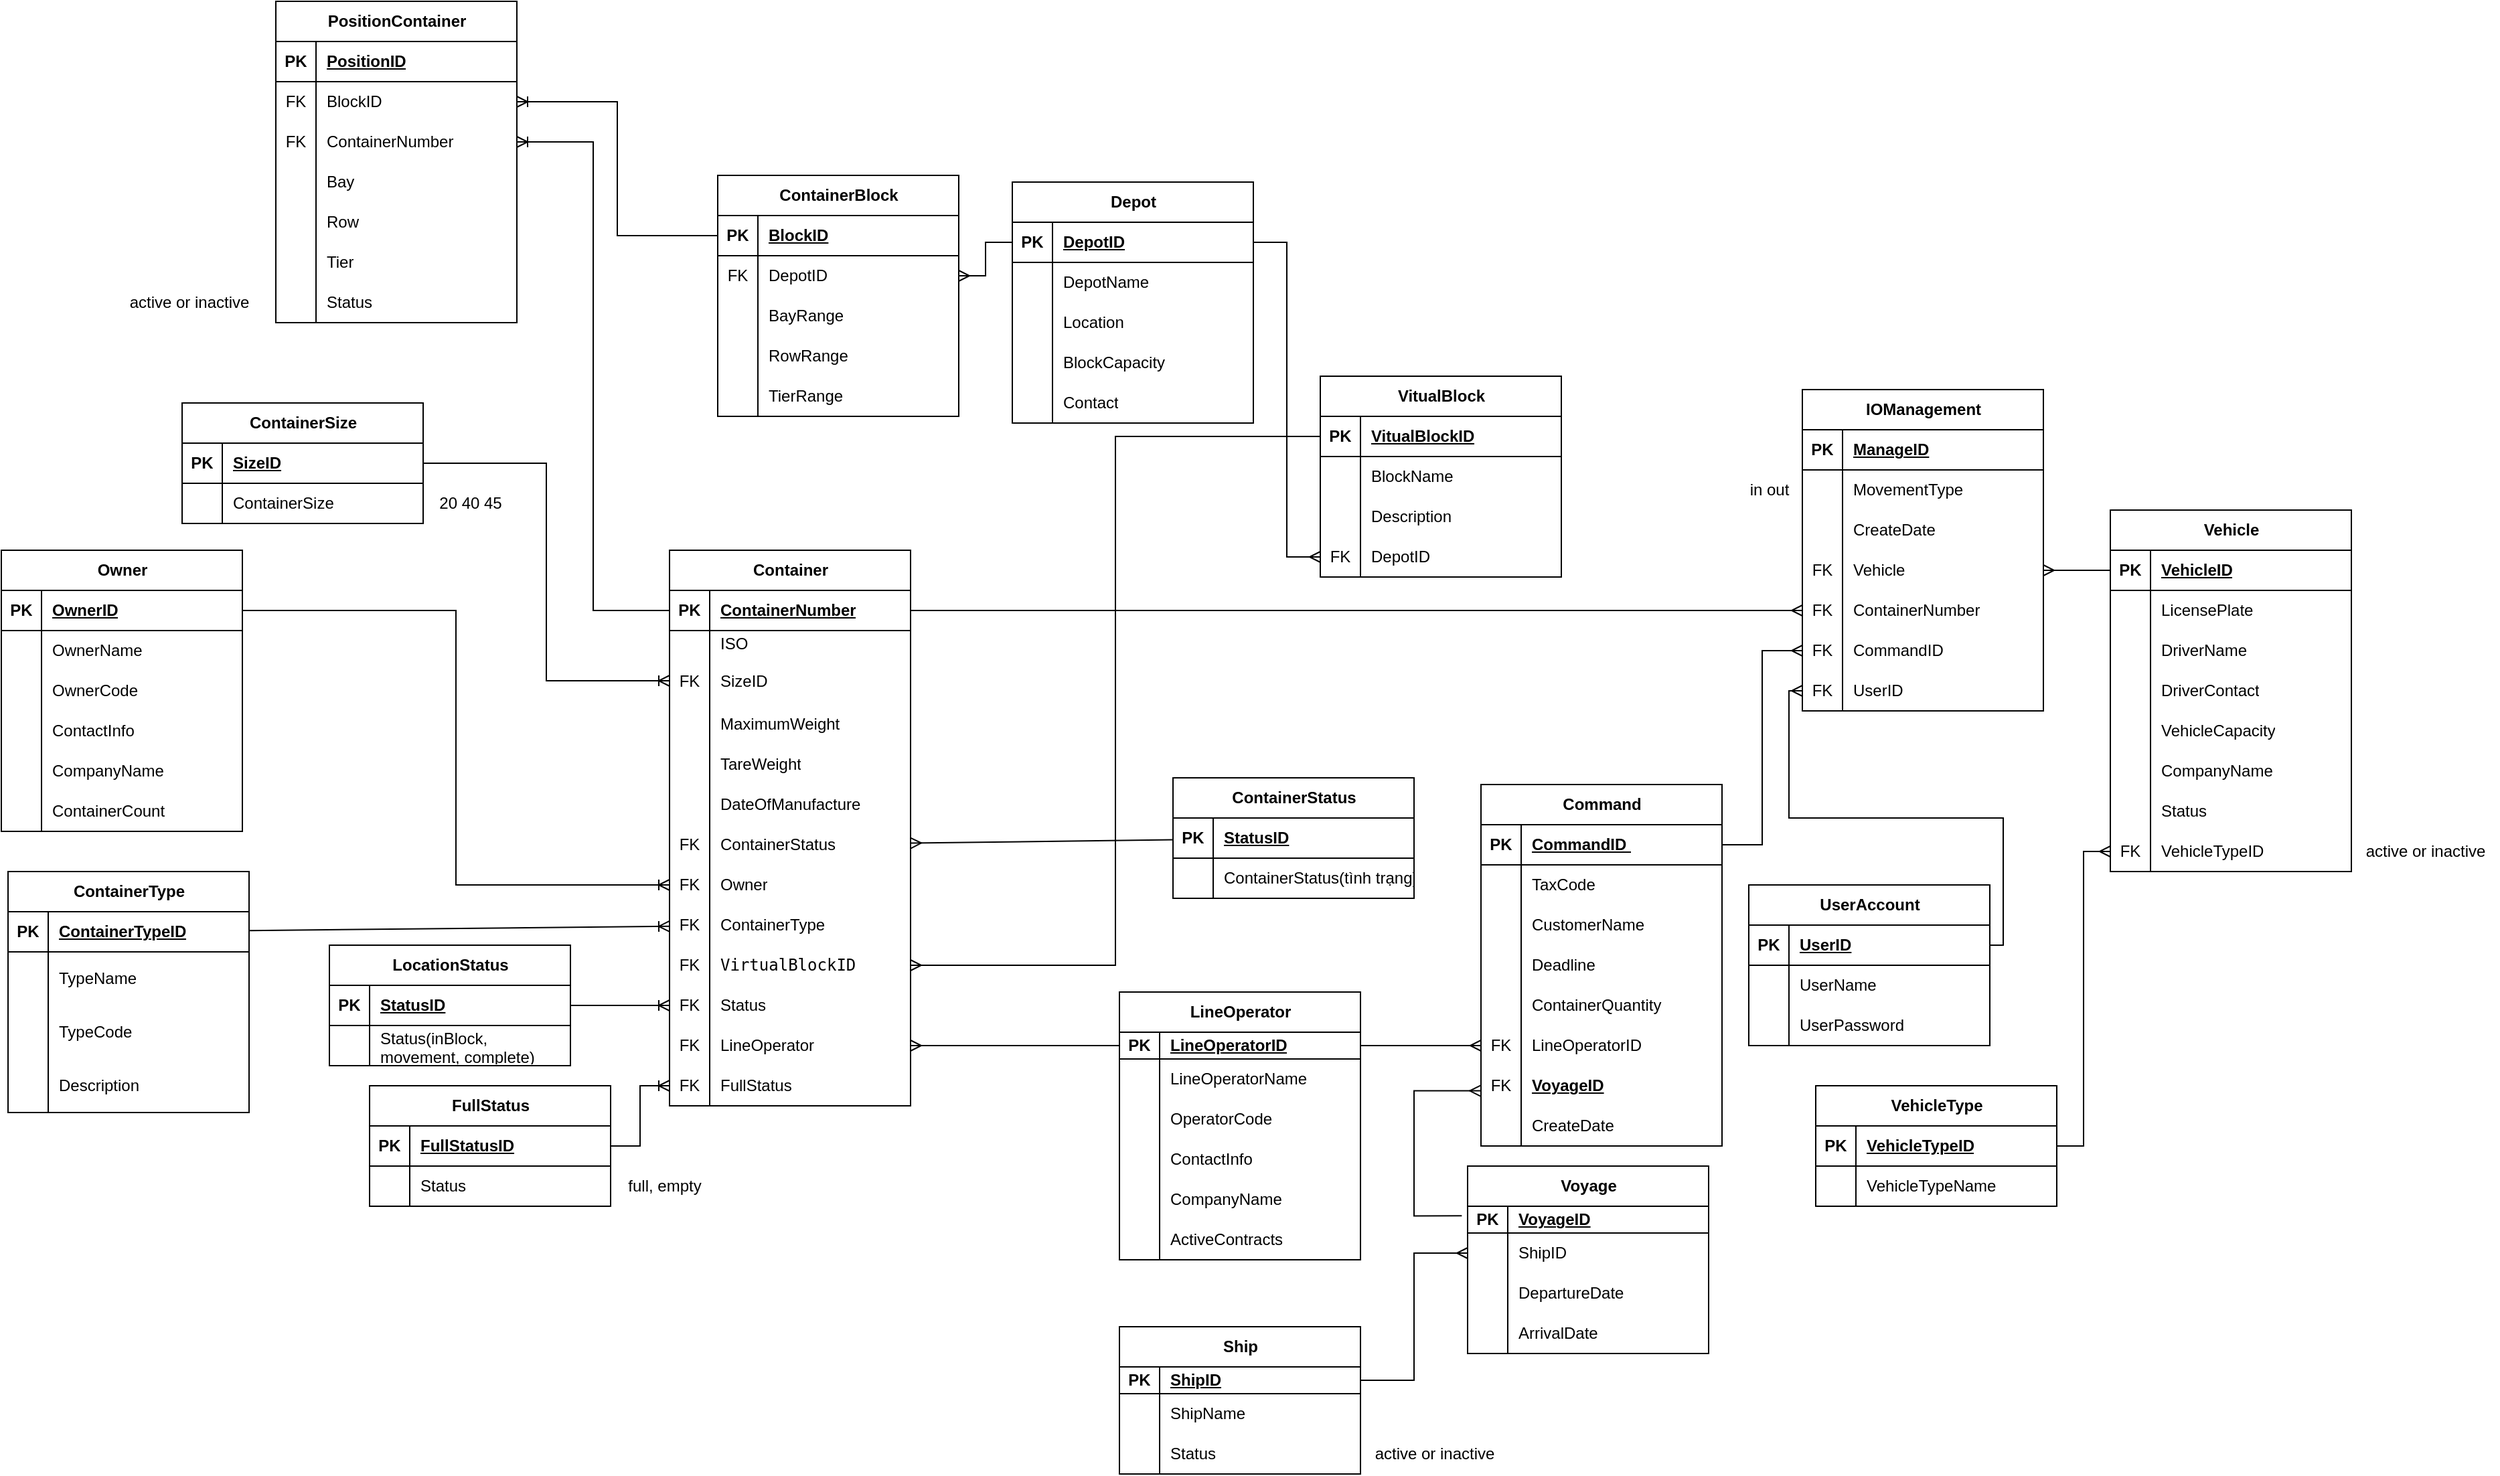 <mxfile version="24.7.10">
  <diagram name="Trang-1" id="qGRhQNYxno28BZrSFQzx">
    <mxGraphModel dx="2658" dy="1999" grid="1" gridSize="10" guides="1" tooltips="1" connect="0" arrows="1" fold="1" page="1" pageScale="1" pageWidth="827" pageHeight="1169" math="0" shadow="0">
      <root>
        <mxCell id="0" />
        <mxCell id="1" parent="0" />
        <mxCell id="hGjfjcIHTtyJIapAY222-44" value="ContainerType" style="shape=table;startSize=30;container=1;collapsible=1;childLayout=tableLayout;fixedRows=1;rowLines=0;fontStyle=1;align=center;resizeLast=1;html=1;" parent="1" vertex="1">
          <mxGeometry x="-260" y="50" width="180" height="180" as="geometry" />
        </mxCell>
        <mxCell id="hGjfjcIHTtyJIapAY222-45" value="" style="shape=tableRow;horizontal=0;startSize=0;swimlaneHead=0;swimlaneBody=0;fillColor=none;collapsible=0;dropTarget=0;points=[[0,0.5],[1,0.5]];portConstraint=eastwest;top=0;left=0;right=0;bottom=1;" parent="hGjfjcIHTtyJIapAY222-44" vertex="1">
          <mxGeometry y="30" width="180" height="30" as="geometry" />
        </mxCell>
        <mxCell id="hGjfjcIHTtyJIapAY222-46" value="PK" style="shape=partialRectangle;connectable=0;fillColor=none;top=0;left=0;bottom=0;right=0;fontStyle=1;overflow=hidden;whiteSpace=wrap;html=1;" parent="hGjfjcIHTtyJIapAY222-45" vertex="1">
          <mxGeometry width="30" height="30" as="geometry">
            <mxRectangle width="30" height="30" as="alternateBounds" />
          </mxGeometry>
        </mxCell>
        <mxCell id="hGjfjcIHTtyJIapAY222-47" value="ContainerTypeID" style="shape=partialRectangle;connectable=0;fillColor=none;top=0;left=0;bottom=0;right=0;align=left;spacingLeft=6;fontStyle=5;overflow=hidden;whiteSpace=wrap;html=1;" parent="hGjfjcIHTtyJIapAY222-45" vertex="1">
          <mxGeometry x="30" width="150" height="30" as="geometry">
            <mxRectangle width="150" height="30" as="alternateBounds" />
          </mxGeometry>
        </mxCell>
        <mxCell id="hGjfjcIHTtyJIapAY222-48" value="" style="shape=tableRow;horizontal=0;startSize=0;swimlaneHead=0;swimlaneBody=0;fillColor=none;collapsible=0;dropTarget=0;points=[[0,0.5],[1,0.5]];portConstraint=eastwest;top=0;left=0;right=0;bottom=0;" parent="hGjfjcIHTtyJIapAY222-44" vertex="1">
          <mxGeometry y="60" width="180" height="40" as="geometry" />
        </mxCell>
        <mxCell id="hGjfjcIHTtyJIapAY222-49" value="" style="shape=partialRectangle;connectable=0;fillColor=none;top=0;left=0;bottom=0;right=0;editable=1;overflow=hidden;whiteSpace=wrap;html=1;" parent="hGjfjcIHTtyJIapAY222-48" vertex="1">
          <mxGeometry width="30" height="40" as="geometry">
            <mxRectangle width="30" height="40" as="alternateBounds" />
          </mxGeometry>
        </mxCell>
        <mxCell id="hGjfjcIHTtyJIapAY222-50" value="TypeName" style="shape=partialRectangle;connectable=0;fillColor=none;top=0;left=0;bottom=0;right=0;align=left;spacingLeft=6;overflow=hidden;whiteSpace=wrap;html=1;" parent="hGjfjcIHTtyJIapAY222-48" vertex="1">
          <mxGeometry x="30" width="150" height="40" as="geometry">
            <mxRectangle width="150" height="40" as="alternateBounds" />
          </mxGeometry>
        </mxCell>
        <mxCell id="B8MfFhDSWRCUjpic90rP-1" value="" style="shape=tableRow;horizontal=0;startSize=0;swimlaneHead=0;swimlaneBody=0;fillColor=none;collapsible=0;dropTarget=0;points=[[0,0.5],[1,0.5]];portConstraint=eastwest;top=0;left=0;right=0;bottom=0;" parent="hGjfjcIHTtyJIapAY222-44" vertex="1">
          <mxGeometry y="100" width="180" height="40" as="geometry" />
        </mxCell>
        <mxCell id="B8MfFhDSWRCUjpic90rP-2" value="" style="shape=partialRectangle;connectable=0;fillColor=none;top=0;left=0;bottom=0;right=0;editable=1;overflow=hidden;whiteSpace=wrap;html=1;" parent="B8MfFhDSWRCUjpic90rP-1" vertex="1">
          <mxGeometry width="30" height="40" as="geometry">
            <mxRectangle width="30" height="40" as="alternateBounds" />
          </mxGeometry>
        </mxCell>
        <mxCell id="B8MfFhDSWRCUjpic90rP-3" value="TypeCode" style="shape=partialRectangle;connectable=0;fillColor=none;top=0;left=0;bottom=0;right=0;align=left;spacingLeft=6;overflow=hidden;whiteSpace=wrap;html=1;" parent="B8MfFhDSWRCUjpic90rP-1" vertex="1">
          <mxGeometry x="30" width="150" height="40" as="geometry">
            <mxRectangle width="150" height="40" as="alternateBounds" />
          </mxGeometry>
        </mxCell>
        <mxCell id="B8MfFhDSWRCUjpic90rP-4" value="" style="shape=tableRow;horizontal=0;startSize=0;swimlaneHead=0;swimlaneBody=0;fillColor=none;collapsible=0;dropTarget=0;points=[[0,0.5],[1,0.5]];portConstraint=eastwest;top=0;left=0;right=0;bottom=0;" parent="hGjfjcIHTtyJIapAY222-44" vertex="1">
          <mxGeometry y="140" width="180" height="40" as="geometry" />
        </mxCell>
        <mxCell id="B8MfFhDSWRCUjpic90rP-5" value="" style="shape=partialRectangle;connectable=0;fillColor=none;top=0;left=0;bottom=0;right=0;editable=1;overflow=hidden;whiteSpace=wrap;html=1;" parent="B8MfFhDSWRCUjpic90rP-4" vertex="1">
          <mxGeometry width="30" height="40" as="geometry">
            <mxRectangle width="30" height="40" as="alternateBounds" />
          </mxGeometry>
        </mxCell>
        <mxCell id="B8MfFhDSWRCUjpic90rP-6" value="Description" style="shape=partialRectangle;connectable=0;fillColor=none;top=0;left=0;bottom=0;right=0;align=left;spacingLeft=6;overflow=hidden;whiteSpace=wrap;html=1;" parent="B8MfFhDSWRCUjpic90rP-4" vertex="1">
          <mxGeometry x="30" width="150" height="40" as="geometry">
            <mxRectangle width="150" height="40" as="alternateBounds" />
          </mxGeometry>
        </mxCell>
        <mxCell id="hGjfjcIHTtyJIapAY222-96" value="UserAccount" style="shape=table;startSize=30;container=1;collapsible=1;childLayout=tableLayout;fixedRows=1;rowLines=0;fontStyle=1;align=center;resizeLast=1;html=1;fillColor=default;" parent="1" vertex="1">
          <mxGeometry x="1040" y="60" width="180" height="120" as="geometry" />
        </mxCell>
        <mxCell id="hGjfjcIHTtyJIapAY222-97" value="" style="shape=tableRow;horizontal=0;startSize=0;swimlaneHead=0;swimlaneBody=0;fillColor=none;collapsible=0;dropTarget=0;points=[[0,0.5],[1,0.5]];portConstraint=eastwest;top=0;left=0;right=0;bottom=1;" parent="hGjfjcIHTtyJIapAY222-96" vertex="1">
          <mxGeometry y="30" width="180" height="30" as="geometry" />
        </mxCell>
        <mxCell id="hGjfjcIHTtyJIapAY222-98" value="PK" style="shape=partialRectangle;connectable=0;fillColor=none;top=0;left=0;bottom=0;right=0;fontStyle=1;overflow=hidden;whiteSpace=wrap;html=1;" parent="hGjfjcIHTtyJIapAY222-97" vertex="1">
          <mxGeometry width="30" height="30" as="geometry">
            <mxRectangle width="30" height="30" as="alternateBounds" />
          </mxGeometry>
        </mxCell>
        <mxCell id="hGjfjcIHTtyJIapAY222-99" value="UserID" style="shape=partialRectangle;connectable=0;fillColor=none;top=0;left=0;bottom=0;right=0;align=left;spacingLeft=6;fontStyle=5;overflow=hidden;whiteSpace=wrap;html=1;" parent="hGjfjcIHTtyJIapAY222-97" vertex="1">
          <mxGeometry x="30" width="150" height="30" as="geometry">
            <mxRectangle width="150" height="30" as="alternateBounds" />
          </mxGeometry>
        </mxCell>
        <mxCell id="hGjfjcIHTtyJIapAY222-100" value="" style="shape=tableRow;horizontal=0;startSize=0;swimlaneHead=0;swimlaneBody=0;fillColor=none;collapsible=0;dropTarget=0;points=[[0,0.5],[1,0.5]];portConstraint=eastwest;top=0;left=0;right=0;bottom=0;" parent="hGjfjcIHTtyJIapAY222-96" vertex="1">
          <mxGeometry y="60" width="180" height="30" as="geometry" />
        </mxCell>
        <mxCell id="hGjfjcIHTtyJIapAY222-101" value="" style="shape=partialRectangle;connectable=0;fillColor=none;top=0;left=0;bottom=0;right=0;editable=1;overflow=hidden;whiteSpace=wrap;html=1;" parent="hGjfjcIHTtyJIapAY222-100" vertex="1">
          <mxGeometry width="30" height="30" as="geometry">
            <mxRectangle width="30" height="30" as="alternateBounds" />
          </mxGeometry>
        </mxCell>
        <mxCell id="hGjfjcIHTtyJIapAY222-102" value="UserName" style="shape=partialRectangle;connectable=0;fillColor=none;top=0;left=0;bottom=0;right=0;align=left;spacingLeft=6;overflow=hidden;whiteSpace=wrap;html=1;" parent="hGjfjcIHTtyJIapAY222-100" vertex="1">
          <mxGeometry x="30" width="150" height="30" as="geometry">
            <mxRectangle width="150" height="30" as="alternateBounds" />
          </mxGeometry>
        </mxCell>
        <mxCell id="hGjfjcIHTtyJIapAY222-103" value="" style="shape=tableRow;horizontal=0;startSize=0;swimlaneHead=0;swimlaneBody=0;fillColor=none;collapsible=0;dropTarget=0;points=[[0,0.5],[1,0.5]];portConstraint=eastwest;top=0;left=0;right=0;bottom=0;" parent="hGjfjcIHTtyJIapAY222-96" vertex="1">
          <mxGeometry y="90" width="180" height="30" as="geometry" />
        </mxCell>
        <mxCell id="hGjfjcIHTtyJIapAY222-104" value="" style="shape=partialRectangle;connectable=0;fillColor=none;top=0;left=0;bottom=0;right=0;editable=1;overflow=hidden;whiteSpace=wrap;html=1;" parent="hGjfjcIHTtyJIapAY222-103" vertex="1">
          <mxGeometry width="30" height="30" as="geometry">
            <mxRectangle width="30" height="30" as="alternateBounds" />
          </mxGeometry>
        </mxCell>
        <mxCell id="hGjfjcIHTtyJIapAY222-105" value="UserPassword" style="shape=partialRectangle;connectable=0;fillColor=none;top=0;left=0;bottom=0;right=0;align=left;spacingLeft=6;overflow=hidden;whiteSpace=wrap;html=1;" parent="hGjfjcIHTtyJIapAY222-103" vertex="1">
          <mxGeometry x="30" width="150" height="30" as="geometry">
            <mxRectangle width="150" height="30" as="alternateBounds" />
          </mxGeometry>
        </mxCell>
        <mxCell id="hGjfjcIHTtyJIapAY222-31" value="ContainerBlock" style="shape=table;startSize=30;container=1;collapsible=1;childLayout=tableLayout;fixedRows=1;rowLines=0;fontStyle=1;align=center;resizeLast=1;html=1;" parent="1" vertex="1">
          <mxGeometry x="270" y="-470" width="180" height="180" as="geometry" />
        </mxCell>
        <mxCell id="hGjfjcIHTtyJIapAY222-32" value="" style="shape=tableRow;horizontal=0;startSize=0;swimlaneHead=0;swimlaneBody=0;fillColor=none;collapsible=0;dropTarget=0;points=[[0,0.5],[1,0.5]];portConstraint=eastwest;top=0;left=0;right=0;bottom=1;" parent="hGjfjcIHTtyJIapAY222-31" vertex="1">
          <mxGeometry y="30" width="180" height="30" as="geometry" />
        </mxCell>
        <mxCell id="hGjfjcIHTtyJIapAY222-33" value="PK" style="shape=partialRectangle;connectable=0;fillColor=none;top=0;left=0;bottom=0;right=0;fontStyle=1;overflow=hidden;whiteSpace=wrap;html=1;" parent="hGjfjcIHTtyJIapAY222-32" vertex="1">
          <mxGeometry width="30" height="30" as="geometry">
            <mxRectangle width="30" height="30" as="alternateBounds" />
          </mxGeometry>
        </mxCell>
        <mxCell id="hGjfjcIHTtyJIapAY222-34" value="&lt;span style=&quot;text-align: center; text-wrap: nowrap;&quot;&gt;BlockID&lt;/span&gt;" style="shape=partialRectangle;connectable=0;fillColor=none;top=0;left=0;bottom=0;right=0;align=left;spacingLeft=6;fontStyle=5;overflow=hidden;whiteSpace=wrap;html=1;" parent="hGjfjcIHTtyJIapAY222-32" vertex="1">
          <mxGeometry x="30" width="150" height="30" as="geometry">
            <mxRectangle width="150" height="30" as="alternateBounds" />
          </mxGeometry>
        </mxCell>
        <mxCell id="hGjfjcIHTtyJIapAY222-35" value="" style="shape=tableRow;horizontal=0;startSize=0;swimlaneHead=0;swimlaneBody=0;fillColor=none;collapsible=0;dropTarget=0;points=[[0,0.5],[1,0.5]];portConstraint=eastwest;top=0;left=0;right=0;bottom=0;" parent="hGjfjcIHTtyJIapAY222-31" vertex="1">
          <mxGeometry y="60" width="180" height="30" as="geometry" />
        </mxCell>
        <mxCell id="hGjfjcIHTtyJIapAY222-36" value="FK" style="shape=partialRectangle;connectable=0;fillColor=none;top=0;left=0;bottom=0;right=0;editable=1;overflow=hidden;whiteSpace=wrap;html=1;" parent="hGjfjcIHTtyJIapAY222-35" vertex="1">
          <mxGeometry width="30" height="30" as="geometry">
            <mxRectangle width="30" height="30" as="alternateBounds" />
          </mxGeometry>
        </mxCell>
        <mxCell id="hGjfjcIHTtyJIapAY222-37" value="&lt;span style=&quot;text-align: center; text-wrap: nowrap;&quot;&gt;DepotID&lt;/span&gt;" style="shape=partialRectangle;connectable=0;fillColor=none;top=0;left=0;bottom=0;right=0;align=left;spacingLeft=6;overflow=hidden;whiteSpace=wrap;html=1;" parent="hGjfjcIHTtyJIapAY222-35" vertex="1">
          <mxGeometry x="30" width="150" height="30" as="geometry">
            <mxRectangle width="150" height="30" as="alternateBounds" />
          </mxGeometry>
        </mxCell>
        <mxCell id="PWhMZF-gIIsYmal8DHMF-58" value="" style="shape=tableRow;horizontal=0;startSize=0;swimlaneHead=0;swimlaneBody=0;fillColor=none;collapsible=0;dropTarget=0;points=[[0,0.5],[1,0.5]];portConstraint=eastwest;top=0;left=0;right=0;bottom=0;" parent="hGjfjcIHTtyJIapAY222-31" vertex="1">
          <mxGeometry y="90" width="180" height="30" as="geometry" />
        </mxCell>
        <mxCell id="PWhMZF-gIIsYmal8DHMF-59" value="" style="shape=partialRectangle;connectable=0;fillColor=none;top=0;left=0;bottom=0;right=0;editable=1;overflow=hidden;whiteSpace=wrap;html=1;" parent="PWhMZF-gIIsYmal8DHMF-58" vertex="1">
          <mxGeometry width="30" height="30" as="geometry">
            <mxRectangle width="30" height="30" as="alternateBounds" />
          </mxGeometry>
        </mxCell>
        <mxCell id="PWhMZF-gIIsYmal8DHMF-60" value="BayRange" style="shape=partialRectangle;connectable=0;fillColor=none;top=0;left=0;bottom=0;right=0;align=left;spacingLeft=6;overflow=hidden;whiteSpace=wrap;html=1;" parent="PWhMZF-gIIsYmal8DHMF-58" vertex="1">
          <mxGeometry x="30" width="150" height="30" as="geometry">
            <mxRectangle width="150" height="30" as="alternateBounds" />
          </mxGeometry>
        </mxCell>
        <mxCell id="PWhMZF-gIIsYmal8DHMF-61" value="" style="shape=tableRow;horizontal=0;startSize=0;swimlaneHead=0;swimlaneBody=0;fillColor=none;collapsible=0;dropTarget=0;points=[[0,0.5],[1,0.5]];portConstraint=eastwest;top=0;left=0;right=0;bottom=0;" parent="hGjfjcIHTtyJIapAY222-31" vertex="1">
          <mxGeometry y="120" width="180" height="30" as="geometry" />
        </mxCell>
        <mxCell id="PWhMZF-gIIsYmal8DHMF-62" value="" style="shape=partialRectangle;connectable=0;fillColor=none;top=0;left=0;bottom=0;right=0;editable=1;overflow=hidden;whiteSpace=wrap;html=1;" parent="PWhMZF-gIIsYmal8DHMF-61" vertex="1">
          <mxGeometry width="30" height="30" as="geometry">
            <mxRectangle width="30" height="30" as="alternateBounds" />
          </mxGeometry>
        </mxCell>
        <mxCell id="PWhMZF-gIIsYmal8DHMF-63" value="RowRange" style="shape=partialRectangle;connectable=0;fillColor=none;top=0;left=0;bottom=0;right=0;align=left;spacingLeft=6;overflow=hidden;whiteSpace=wrap;html=1;" parent="PWhMZF-gIIsYmal8DHMF-61" vertex="1">
          <mxGeometry x="30" width="150" height="30" as="geometry">
            <mxRectangle width="150" height="30" as="alternateBounds" />
          </mxGeometry>
        </mxCell>
        <mxCell id="PWhMZF-gIIsYmal8DHMF-64" value="" style="shape=tableRow;horizontal=0;startSize=0;swimlaneHead=0;swimlaneBody=0;fillColor=none;collapsible=0;dropTarget=0;points=[[0,0.5],[1,0.5]];portConstraint=eastwest;top=0;left=0;right=0;bottom=0;" parent="hGjfjcIHTtyJIapAY222-31" vertex="1">
          <mxGeometry y="150" width="180" height="30" as="geometry" />
        </mxCell>
        <mxCell id="PWhMZF-gIIsYmal8DHMF-65" value="" style="shape=partialRectangle;connectable=0;fillColor=none;top=0;left=0;bottom=0;right=0;editable=1;overflow=hidden;whiteSpace=wrap;html=1;" parent="PWhMZF-gIIsYmal8DHMF-64" vertex="1">
          <mxGeometry width="30" height="30" as="geometry">
            <mxRectangle width="30" height="30" as="alternateBounds" />
          </mxGeometry>
        </mxCell>
        <mxCell id="PWhMZF-gIIsYmal8DHMF-66" value="TierRange" style="shape=partialRectangle;connectable=0;fillColor=none;top=0;left=0;bottom=0;right=0;align=left;spacingLeft=6;overflow=hidden;whiteSpace=wrap;html=1;" parent="PWhMZF-gIIsYmal8DHMF-64" vertex="1">
          <mxGeometry x="30" width="150" height="30" as="geometry">
            <mxRectangle width="150" height="30" as="alternateBounds" />
          </mxGeometry>
        </mxCell>
        <mxCell id="hGjfjcIHTtyJIapAY222-160" value="" style="fontSize=12;html=1;endArrow=ERoneToMany;rounded=0;" parent="1" source="hGjfjcIHTtyJIapAY222-45" target="hGjfjcIHTtyJIapAY222-157" edge="1">
          <mxGeometry width="100" height="100" relative="1" as="geometry">
            <mxPoint x="360" y="130" as="sourcePoint" />
            <mxPoint x="460" y="30" as="targetPoint" />
          </mxGeometry>
        </mxCell>
        <mxCell id="hGjfjcIHTtyJIapAY222-161" value="" style="edgeStyle=orthogonalEdgeStyle;fontSize=12;html=1;endArrow=ERoneToMany;rounded=0;" parent="1" source="PWhMZF-gIIsYmal8DHMF-107" target="hGjfjcIHTtyJIapAY222-154" edge="1">
          <mxGeometry width="100" height="100" relative="1" as="geometry">
            <mxPoint x="80" y="-35" as="sourcePoint" />
            <mxPoint x="460" y="50" as="targetPoint" />
          </mxGeometry>
        </mxCell>
        <mxCell id="hGjfjcIHTtyJIapAY222-272" value="IOManagement" style="shape=table;startSize=30;container=1;collapsible=1;childLayout=tableLayout;fixedRows=1;rowLines=0;fontStyle=1;align=center;resizeLast=1;html=1;" parent="1" vertex="1">
          <mxGeometry x="1080" y="-310" width="180" height="240" as="geometry" />
        </mxCell>
        <mxCell id="hGjfjcIHTtyJIapAY222-273" value="" style="shape=tableRow;horizontal=0;startSize=0;swimlaneHead=0;swimlaneBody=0;fillColor=none;collapsible=0;dropTarget=0;points=[[0,0.5],[1,0.5]];portConstraint=eastwest;top=0;left=0;right=0;bottom=1;" parent="hGjfjcIHTtyJIapAY222-272" vertex="1">
          <mxGeometry y="30" width="180" height="30" as="geometry" />
        </mxCell>
        <mxCell id="hGjfjcIHTtyJIapAY222-274" value="PK" style="shape=partialRectangle;connectable=0;fillColor=none;top=0;left=0;bottom=0;right=0;fontStyle=1;overflow=hidden;whiteSpace=wrap;html=1;" parent="hGjfjcIHTtyJIapAY222-273" vertex="1">
          <mxGeometry width="30" height="30" as="geometry">
            <mxRectangle width="30" height="30" as="alternateBounds" />
          </mxGeometry>
        </mxCell>
        <mxCell id="hGjfjcIHTtyJIapAY222-275" value="&lt;strong&gt;ManageID&lt;/strong&gt;" style="shape=partialRectangle;connectable=0;fillColor=none;top=0;left=0;bottom=0;right=0;align=left;spacingLeft=6;fontStyle=5;overflow=hidden;whiteSpace=wrap;html=1;" parent="hGjfjcIHTtyJIapAY222-273" vertex="1">
          <mxGeometry x="30" width="150" height="30" as="geometry">
            <mxRectangle width="150" height="30" as="alternateBounds" />
          </mxGeometry>
        </mxCell>
        <mxCell id="hGjfjcIHTtyJIapAY222-282" value="" style="shape=tableRow;horizontal=0;startSize=0;swimlaneHead=0;swimlaneBody=0;fillColor=none;collapsible=0;dropTarget=0;points=[[0,0.5],[1,0.5]];portConstraint=eastwest;top=0;left=0;right=0;bottom=0;" parent="hGjfjcIHTtyJIapAY222-272" vertex="1">
          <mxGeometry y="60" width="180" height="30" as="geometry" />
        </mxCell>
        <mxCell id="hGjfjcIHTtyJIapAY222-283" value="" style="shape=partialRectangle;connectable=0;fillColor=none;top=0;left=0;bottom=0;right=0;editable=1;overflow=hidden;whiteSpace=wrap;html=1;" parent="hGjfjcIHTtyJIapAY222-282" vertex="1">
          <mxGeometry width="30" height="30" as="geometry">
            <mxRectangle width="30" height="30" as="alternateBounds" />
          </mxGeometry>
        </mxCell>
        <mxCell id="hGjfjcIHTtyJIapAY222-284" value="MovementType" style="shape=partialRectangle;connectable=0;fillColor=none;top=0;left=0;bottom=0;right=0;align=left;spacingLeft=6;overflow=hidden;whiteSpace=wrap;html=1;" parent="hGjfjcIHTtyJIapAY222-282" vertex="1">
          <mxGeometry x="30" width="150" height="30" as="geometry">
            <mxRectangle width="150" height="30" as="alternateBounds" />
          </mxGeometry>
        </mxCell>
        <mxCell id="hGjfjcIHTtyJIapAY222-324" value="" style="shape=tableRow;horizontal=0;startSize=0;swimlaneHead=0;swimlaneBody=0;fillColor=none;collapsible=0;dropTarget=0;points=[[0,0.5],[1,0.5]];portConstraint=eastwest;top=0;left=0;right=0;bottom=0;" parent="hGjfjcIHTtyJIapAY222-272" vertex="1">
          <mxGeometry y="90" width="180" height="30" as="geometry" />
        </mxCell>
        <mxCell id="hGjfjcIHTtyJIapAY222-325" value="" style="shape=partialRectangle;connectable=0;fillColor=none;top=0;left=0;bottom=0;right=0;editable=1;overflow=hidden;whiteSpace=wrap;html=1;" parent="hGjfjcIHTtyJIapAY222-324" vertex="1">
          <mxGeometry width="30" height="30" as="geometry">
            <mxRectangle width="30" height="30" as="alternateBounds" />
          </mxGeometry>
        </mxCell>
        <mxCell id="hGjfjcIHTtyJIapAY222-326" value="CreateDate" style="shape=partialRectangle;connectable=0;fillColor=none;top=0;left=0;bottom=0;right=0;align=left;spacingLeft=6;overflow=hidden;whiteSpace=wrap;html=1;" parent="hGjfjcIHTtyJIapAY222-324" vertex="1">
          <mxGeometry x="30" width="150" height="30" as="geometry">
            <mxRectangle width="150" height="30" as="alternateBounds" />
          </mxGeometry>
        </mxCell>
        <mxCell id="hGjfjcIHTtyJIapAY222-330" value="" style="shape=tableRow;horizontal=0;startSize=0;swimlaneHead=0;swimlaneBody=0;fillColor=none;collapsible=0;dropTarget=0;points=[[0,0.5],[1,0.5]];portConstraint=eastwest;top=0;left=0;right=0;bottom=0;" parent="hGjfjcIHTtyJIapAY222-272" vertex="1">
          <mxGeometry y="120" width="180" height="30" as="geometry" />
        </mxCell>
        <mxCell id="hGjfjcIHTtyJIapAY222-331" value="FK" style="shape=partialRectangle;connectable=0;fillColor=none;top=0;left=0;bottom=0;right=0;editable=1;overflow=hidden;whiteSpace=wrap;html=1;" parent="hGjfjcIHTtyJIapAY222-330" vertex="1">
          <mxGeometry width="30" height="30" as="geometry">
            <mxRectangle width="30" height="30" as="alternateBounds" />
          </mxGeometry>
        </mxCell>
        <mxCell id="hGjfjcIHTtyJIapAY222-332" value="Vehicle" style="shape=partialRectangle;connectable=0;fillColor=none;top=0;left=0;bottom=0;right=0;align=left;spacingLeft=6;overflow=hidden;whiteSpace=wrap;html=1;" parent="hGjfjcIHTtyJIapAY222-330" vertex="1">
          <mxGeometry x="30" width="150" height="30" as="geometry">
            <mxRectangle width="150" height="30" as="alternateBounds" />
          </mxGeometry>
        </mxCell>
        <mxCell id="hGjfjcIHTtyJIapAY222-364" value="" style="shape=tableRow;horizontal=0;startSize=0;swimlaneHead=0;swimlaneBody=0;fillColor=none;collapsible=0;dropTarget=0;points=[[0,0.5],[1,0.5]];portConstraint=eastwest;top=0;left=0;right=0;bottom=0;" parent="hGjfjcIHTtyJIapAY222-272" vertex="1">
          <mxGeometry y="150" width="180" height="30" as="geometry" />
        </mxCell>
        <mxCell id="hGjfjcIHTtyJIapAY222-365" value="FK" style="shape=partialRectangle;connectable=0;fillColor=none;top=0;left=0;bottom=0;right=0;editable=1;overflow=hidden;whiteSpace=wrap;html=1;" parent="hGjfjcIHTtyJIapAY222-364" vertex="1">
          <mxGeometry width="30" height="30" as="geometry">
            <mxRectangle width="30" height="30" as="alternateBounds" />
          </mxGeometry>
        </mxCell>
        <mxCell id="hGjfjcIHTtyJIapAY222-366" value="ContainerNumber" style="shape=partialRectangle;connectable=0;fillColor=none;top=0;left=0;bottom=0;right=0;align=left;spacingLeft=6;overflow=hidden;whiteSpace=wrap;html=1;" parent="hGjfjcIHTtyJIapAY222-364" vertex="1">
          <mxGeometry x="30" width="150" height="30" as="geometry">
            <mxRectangle width="150" height="30" as="alternateBounds" />
          </mxGeometry>
        </mxCell>
        <mxCell id="hGjfjcIHTtyJIapAY222-367" value="" style="shape=tableRow;horizontal=0;startSize=0;swimlaneHead=0;swimlaneBody=0;fillColor=none;collapsible=0;dropTarget=0;points=[[0,0.5],[1,0.5]];portConstraint=eastwest;top=0;left=0;right=0;bottom=0;" parent="hGjfjcIHTtyJIapAY222-272" vertex="1">
          <mxGeometry y="180" width="180" height="30" as="geometry" />
        </mxCell>
        <mxCell id="hGjfjcIHTtyJIapAY222-368" value="FK" style="shape=partialRectangle;connectable=0;fillColor=none;top=0;left=0;bottom=0;right=0;editable=1;overflow=hidden;whiteSpace=wrap;html=1;" parent="hGjfjcIHTtyJIapAY222-367" vertex="1">
          <mxGeometry width="30" height="30" as="geometry">
            <mxRectangle width="30" height="30" as="alternateBounds" />
          </mxGeometry>
        </mxCell>
        <mxCell id="hGjfjcIHTtyJIapAY222-369" value="CommandID" style="shape=partialRectangle;connectable=0;fillColor=none;top=0;left=0;bottom=0;right=0;align=left;spacingLeft=6;overflow=hidden;whiteSpace=wrap;html=1;" parent="hGjfjcIHTtyJIapAY222-367" vertex="1">
          <mxGeometry x="30" width="150" height="30" as="geometry">
            <mxRectangle width="150" height="30" as="alternateBounds" />
          </mxGeometry>
        </mxCell>
        <mxCell id="PWhMZF-gIIsYmal8DHMF-33" value="" style="shape=tableRow;horizontal=0;startSize=0;swimlaneHead=0;swimlaneBody=0;fillColor=none;collapsible=0;dropTarget=0;points=[[0,0.5],[1,0.5]];portConstraint=eastwest;top=0;left=0;right=0;bottom=0;" parent="hGjfjcIHTtyJIapAY222-272" vertex="1">
          <mxGeometry y="210" width="180" height="30" as="geometry" />
        </mxCell>
        <mxCell id="PWhMZF-gIIsYmal8DHMF-34" value="FK" style="shape=partialRectangle;connectable=0;fillColor=none;top=0;left=0;bottom=0;right=0;editable=1;overflow=hidden;whiteSpace=wrap;html=1;" parent="PWhMZF-gIIsYmal8DHMF-33" vertex="1">
          <mxGeometry width="30" height="30" as="geometry">
            <mxRectangle width="30" height="30" as="alternateBounds" />
          </mxGeometry>
        </mxCell>
        <mxCell id="PWhMZF-gIIsYmal8DHMF-35" value="UserID" style="shape=partialRectangle;connectable=0;fillColor=none;top=0;left=0;bottom=0;right=0;align=left;spacingLeft=6;overflow=hidden;whiteSpace=wrap;html=1;" parent="PWhMZF-gIIsYmal8DHMF-33" vertex="1">
          <mxGeometry x="30" width="150" height="30" as="geometry">
            <mxRectangle width="150" height="30" as="alternateBounds" />
          </mxGeometry>
        </mxCell>
        <mxCell id="hGjfjcIHTtyJIapAY222-285" value="Depot" style="shape=table;startSize=30;container=1;collapsible=1;childLayout=tableLayout;fixedRows=1;rowLines=0;fontStyle=1;align=center;resizeLast=1;html=1;" parent="1" vertex="1">
          <mxGeometry x="490" y="-465" width="180" height="180" as="geometry" />
        </mxCell>
        <mxCell id="hGjfjcIHTtyJIapAY222-286" value="" style="shape=tableRow;horizontal=0;startSize=0;swimlaneHead=0;swimlaneBody=0;fillColor=none;collapsible=0;dropTarget=0;points=[[0,0.5],[1,0.5]];portConstraint=eastwest;top=0;left=0;right=0;bottom=1;" parent="hGjfjcIHTtyJIapAY222-285" vertex="1">
          <mxGeometry y="30" width="180" height="30" as="geometry" />
        </mxCell>
        <mxCell id="hGjfjcIHTtyJIapAY222-287" value="PK" style="shape=partialRectangle;connectable=0;fillColor=none;top=0;left=0;bottom=0;right=0;fontStyle=1;overflow=hidden;whiteSpace=wrap;html=1;" parent="hGjfjcIHTtyJIapAY222-286" vertex="1">
          <mxGeometry width="30" height="30" as="geometry">
            <mxRectangle width="30" height="30" as="alternateBounds" />
          </mxGeometry>
        </mxCell>
        <mxCell id="hGjfjcIHTtyJIapAY222-288" value="&lt;span style=&quot;text-align: center; text-wrap: nowrap;&quot;&gt;DepotID&lt;/span&gt;" style="shape=partialRectangle;connectable=0;fillColor=none;top=0;left=0;bottom=0;right=0;align=left;spacingLeft=6;fontStyle=5;overflow=hidden;whiteSpace=wrap;html=1;" parent="hGjfjcIHTtyJIapAY222-286" vertex="1">
          <mxGeometry x="30" width="150" height="30" as="geometry">
            <mxRectangle width="150" height="30" as="alternateBounds" />
          </mxGeometry>
        </mxCell>
        <mxCell id="hGjfjcIHTtyJIapAY222-289" value="" style="shape=tableRow;horizontal=0;startSize=0;swimlaneHead=0;swimlaneBody=0;fillColor=none;collapsible=0;dropTarget=0;points=[[0,0.5],[1,0.5]];portConstraint=eastwest;top=0;left=0;right=0;bottom=0;" parent="hGjfjcIHTtyJIapAY222-285" vertex="1">
          <mxGeometry y="60" width="180" height="30" as="geometry" />
        </mxCell>
        <mxCell id="hGjfjcIHTtyJIapAY222-290" value="" style="shape=partialRectangle;connectable=0;fillColor=none;top=0;left=0;bottom=0;right=0;editable=1;overflow=hidden;whiteSpace=wrap;html=1;" parent="hGjfjcIHTtyJIapAY222-289" vertex="1">
          <mxGeometry width="30" height="30" as="geometry">
            <mxRectangle width="30" height="30" as="alternateBounds" />
          </mxGeometry>
        </mxCell>
        <mxCell id="hGjfjcIHTtyJIapAY222-291" value="DepotName" style="shape=partialRectangle;connectable=0;fillColor=none;top=0;left=0;bottom=0;right=0;align=left;spacingLeft=6;overflow=hidden;whiteSpace=wrap;html=1;" parent="hGjfjcIHTtyJIapAY222-289" vertex="1">
          <mxGeometry x="30" width="150" height="30" as="geometry">
            <mxRectangle width="150" height="30" as="alternateBounds" />
          </mxGeometry>
        </mxCell>
        <mxCell id="hGjfjcIHTtyJIapAY222-305" value="" style="shape=tableRow;horizontal=0;startSize=0;swimlaneHead=0;swimlaneBody=0;fillColor=none;collapsible=0;dropTarget=0;points=[[0,0.5],[1,0.5]];portConstraint=eastwest;top=0;left=0;right=0;bottom=0;" parent="hGjfjcIHTtyJIapAY222-285" vertex="1">
          <mxGeometry y="90" width="180" height="30" as="geometry" />
        </mxCell>
        <mxCell id="hGjfjcIHTtyJIapAY222-306" value="" style="shape=partialRectangle;connectable=0;fillColor=none;top=0;left=0;bottom=0;right=0;editable=1;overflow=hidden;whiteSpace=wrap;html=1;" parent="hGjfjcIHTtyJIapAY222-305" vertex="1">
          <mxGeometry width="30" height="30" as="geometry">
            <mxRectangle width="30" height="30" as="alternateBounds" />
          </mxGeometry>
        </mxCell>
        <mxCell id="hGjfjcIHTtyJIapAY222-307" value="Location" style="shape=partialRectangle;connectable=0;fillColor=none;top=0;left=0;bottom=0;right=0;align=left;spacingLeft=6;overflow=hidden;whiteSpace=wrap;html=1;" parent="hGjfjcIHTtyJIapAY222-305" vertex="1">
          <mxGeometry x="30" width="150" height="30" as="geometry">
            <mxRectangle width="150" height="30" as="alternateBounds" />
          </mxGeometry>
        </mxCell>
        <mxCell id="hGjfjcIHTtyJIapAY222-308" value="" style="shape=tableRow;horizontal=0;startSize=0;swimlaneHead=0;swimlaneBody=0;fillColor=none;collapsible=0;dropTarget=0;points=[[0,0.5],[1,0.5]];portConstraint=eastwest;top=0;left=0;right=0;bottom=0;" parent="hGjfjcIHTtyJIapAY222-285" vertex="1">
          <mxGeometry y="120" width="180" height="30" as="geometry" />
        </mxCell>
        <mxCell id="hGjfjcIHTtyJIapAY222-309" value="" style="shape=partialRectangle;connectable=0;fillColor=none;top=0;left=0;bottom=0;right=0;editable=1;overflow=hidden;whiteSpace=wrap;html=1;" parent="hGjfjcIHTtyJIapAY222-308" vertex="1">
          <mxGeometry width="30" height="30" as="geometry">
            <mxRectangle width="30" height="30" as="alternateBounds" />
          </mxGeometry>
        </mxCell>
        <mxCell id="hGjfjcIHTtyJIapAY222-310" value="BlockCapacity" style="shape=partialRectangle;connectable=0;fillColor=none;top=0;left=0;bottom=0;right=0;align=left;spacingLeft=6;overflow=hidden;whiteSpace=wrap;html=1;" parent="hGjfjcIHTtyJIapAY222-308" vertex="1">
          <mxGeometry x="30" width="150" height="30" as="geometry">
            <mxRectangle width="150" height="30" as="alternateBounds" />
          </mxGeometry>
        </mxCell>
        <mxCell id="PWhMZF-gIIsYmal8DHMF-80" value="" style="shape=tableRow;horizontal=0;startSize=0;swimlaneHead=0;swimlaneBody=0;fillColor=none;collapsible=0;dropTarget=0;points=[[0,0.5],[1,0.5]];portConstraint=eastwest;top=0;left=0;right=0;bottom=0;" parent="hGjfjcIHTtyJIapAY222-285" vertex="1">
          <mxGeometry y="150" width="180" height="30" as="geometry" />
        </mxCell>
        <mxCell id="PWhMZF-gIIsYmal8DHMF-81" value="" style="shape=partialRectangle;connectable=0;fillColor=none;top=0;left=0;bottom=0;right=0;editable=1;overflow=hidden;whiteSpace=wrap;html=1;" parent="PWhMZF-gIIsYmal8DHMF-80" vertex="1">
          <mxGeometry width="30" height="30" as="geometry">
            <mxRectangle width="30" height="30" as="alternateBounds" />
          </mxGeometry>
        </mxCell>
        <mxCell id="PWhMZF-gIIsYmal8DHMF-82" value="Contact" style="shape=partialRectangle;connectable=0;fillColor=none;top=0;left=0;bottom=0;right=0;align=left;spacingLeft=6;overflow=hidden;whiteSpace=wrap;html=1;" parent="PWhMZF-gIIsYmal8DHMF-80" vertex="1">
          <mxGeometry x="30" width="150" height="30" as="geometry">
            <mxRectangle width="150" height="30" as="alternateBounds" />
          </mxGeometry>
        </mxCell>
        <mxCell id="hGjfjcIHTtyJIapAY222-295" value="VitualBlock" style="shape=table;startSize=30;container=1;collapsible=1;childLayout=tableLayout;fixedRows=1;rowLines=0;fontStyle=1;align=center;resizeLast=1;html=1;" parent="1" vertex="1">
          <mxGeometry x="720" y="-320" width="180" height="150" as="geometry" />
        </mxCell>
        <mxCell id="hGjfjcIHTtyJIapAY222-296" value="" style="shape=tableRow;horizontal=0;startSize=0;swimlaneHead=0;swimlaneBody=0;fillColor=none;collapsible=0;dropTarget=0;points=[[0,0.5],[1,0.5]];portConstraint=eastwest;top=0;left=0;right=0;bottom=1;" parent="hGjfjcIHTtyJIapAY222-295" vertex="1">
          <mxGeometry y="30" width="180" height="30" as="geometry" />
        </mxCell>
        <mxCell id="hGjfjcIHTtyJIapAY222-297" value="PK" style="shape=partialRectangle;connectable=0;fillColor=none;top=0;left=0;bottom=0;right=0;fontStyle=1;overflow=hidden;whiteSpace=wrap;html=1;" parent="hGjfjcIHTtyJIapAY222-296" vertex="1">
          <mxGeometry width="30" height="30" as="geometry">
            <mxRectangle width="30" height="30" as="alternateBounds" />
          </mxGeometry>
        </mxCell>
        <mxCell id="hGjfjcIHTtyJIapAY222-298" value="&lt;span style=&quot;text-align: center; text-wrap: nowrap;&quot;&gt;VitualBlockID&lt;/span&gt;" style="shape=partialRectangle;connectable=0;fillColor=none;top=0;left=0;bottom=0;right=0;align=left;spacingLeft=6;fontStyle=5;overflow=hidden;whiteSpace=wrap;html=1;" parent="hGjfjcIHTtyJIapAY222-296" vertex="1">
          <mxGeometry x="30" width="150" height="30" as="geometry">
            <mxRectangle width="150" height="30" as="alternateBounds" />
          </mxGeometry>
        </mxCell>
        <mxCell id="hGjfjcIHTtyJIapAY222-299" value="" style="shape=tableRow;horizontal=0;startSize=0;swimlaneHead=0;swimlaneBody=0;fillColor=none;collapsible=0;dropTarget=0;points=[[0,0.5],[1,0.5]];portConstraint=eastwest;top=0;left=0;right=0;bottom=0;" parent="hGjfjcIHTtyJIapAY222-295" vertex="1">
          <mxGeometry y="60" width="180" height="30" as="geometry" />
        </mxCell>
        <mxCell id="hGjfjcIHTtyJIapAY222-300" value="" style="shape=partialRectangle;connectable=0;fillColor=none;top=0;left=0;bottom=0;right=0;editable=1;overflow=hidden;whiteSpace=wrap;html=1;" parent="hGjfjcIHTtyJIapAY222-299" vertex="1">
          <mxGeometry width="30" height="30" as="geometry">
            <mxRectangle width="30" height="30" as="alternateBounds" />
          </mxGeometry>
        </mxCell>
        <mxCell id="hGjfjcIHTtyJIapAY222-301" value="BlockName" style="shape=partialRectangle;connectable=0;fillColor=none;top=0;left=0;bottom=0;right=0;align=left;spacingLeft=6;overflow=hidden;whiteSpace=wrap;html=1;" parent="hGjfjcIHTtyJIapAY222-299" vertex="1">
          <mxGeometry x="30" width="150" height="30" as="geometry">
            <mxRectangle width="150" height="30" as="alternateBounds" />
          </mxGeometry>
        </mxCell>
        <mxCell id="hGjfjcIHTtyJIapAY222-302" value="" style="shape=tableRow;horizontal=0;startSize=0;swimlaneHead=0;swimlaneBody=0;fillColor=none;collapsible=0;dropTarget=0;points=[[0,0.5],[1,0.5]];portConstraint=eastwest;top=0;left=0;right=0;bottom=0;" parent="hGjfjcIHTtyJIapAY222-295" vertex="1">
          <mxGeometry y="90" width="180" height="30" as="geometry" />
        </mxCell>
        <mxCell id="hGjfjcIHTtyJIapAY222-303" value="" style="shape=partialRectangle;connectable=0;fillColor=none;top=0;left=0;bottom=0;right=0;editable=1;overflow=hidden;whiteSpace=wrap;html=1;" parent="hGjfjcIHTtyJIapAY222-302" vertex="1">
          <mxGeometry width="30" height="30" as="geometry">
            <mxRectangle width="30" height="30" as="alternateBounds" />
          </mxGeometry>
        </mxCell>
        <mxCell id="hGjfjcIHTtyJIapAY222-304" value="Description" style="shape=partialRectangle;connectable=0;fillColor=none;top=0;left=0;bottom=0;right=0;align=left;spacingLeft=6;overflow=hidden;whiteSpace=wrap;html=1;" parent="hGjfjcIHTtyJIapAY222-302" vertex="1">
          <mxGeometry x="30" width="150" height="30" as="geometry">
            <mxRectangle width="150" height="30" as="alternateBounds" />
          </mxGeometry>
        </mxCell>
        <mxCell id="hGjfjcIHTtyJIapAY222-316" value="" style="shape=tableRow;horizontal=0;startSize=0;swimlaneHead=0;swimlaneBody=0;fillColor=none;collapsible=0;dropTarget=0;points=[[0,0.5],[1,0.5]];portConstraint=eastwest;top=0;left=0;right=0;bottom=0;" parent="hGjfjcIHTtyJIapAY222-295" vertex="1">
          <mxGeometry y="120" width="180" height="30" as="geometry" />
        </mxCell>
        <mxCell id="hGjfjcIHTtyJIapAY222-317" value="FK" style="shape=partialRectangle;connectable=0;fillColor=none;top=0;left=0;bottom=0;right=0;editable=1;overflow=hidden;whiteSpace=wrap;html=1;" parent="hGjfjcIHTtyJIapAY222-316" vertex="1">
          <mxGeometry width="30" height="30" as="geometry">
            <mxRectangle width="30" height="30" as="alternateBounds" />
          </mxGeometry>
        </mxCell>
        <mxCell id="hGjfjcIHTtyJIapAY222-318" value="DepotID" style="shape=partialRectangle;connectable=0;fillColor=none;top=0;left=0;bottom=0;right=0;align=left;spacingLeft=6;overflow=hidden;whiteSpace=wrap;html=1;" parent="hGjfjcIHTtyJIapAY222-316" vertex="1">
          <mxGeometry x="30" width="150" height="30" as="geometry">
            <mxRectangle width="150" height="30" as="alternateBounds" />
          </mxGeometry>
        </mxCell>
        <mxCell id="hGjfjcIHTtyJIapAY222-311" value="" style="edgeStyle=orthogonalEdgeStyle;fontSize=12;html=1;endArrow=ERmany;rounded=0;" parent="1" source="hGjfjcIHTtyJIapAY222-286" target="hGjfjcIHTtyJIapAY222-35" edge="1">
          <mxGeometry width="100" height="100" relative="1" as="geometry">
            <mxPoint x="680" y="725" as="sourcePoint" />
            <mxPoint x="920" y="730" as="targetPoint" />
          </mxGeometry>
        </mxCell>
        <mxCell id="hGjfjcIHTtyJIapAY222-315" value="" style="edgeStyle=orthogonalEdgeStyle;fontSize=12;html=1;endArrow=ERmany;rounded=0;" parent="1" source="hGjfjcIHTtyJIapAY222-286" target="hGjfjcIHTtyJIapAY222-316" edge="1">
          <mxGeometry width="100" height="100" relative="1" as="geometry">
            <mxPoint x="980" y="335" as="sourcePoint" />
            <mxPoint x="860" y="500" as="targetPoint" />
          </mxGeometry>
        </mxCell>
        <mxCell id="hGjfjcIHTtyJIapAY222-323" value="" style="fontSize=12;html=1;endArrow=ERmany;rounded=0;edgeStyle=orthogonalEdgeStyle;" parent="1" source="hGjfjcIHTtyJIapAY222-296" target="hGjfjcIHTtyJIapAY222-320" edge="1">
          <mxGeometry width="100" height="100" relative="1" as="geometry">
            <mxPoint x="980" y="335" as="sourcePoint" />
            <mxPoint x="850" y="475" as="targetPoint" />
          </mxGeometry>
        </mxCell>
        <mxCell id="hGjfjcIHTtyJIapAY222-336" value="" style="fontSize=12;html=1;endArrow=ERmany;rounded=0;edgeStyle=orthogonalEdgeStyle;" parent="1" source="hGjfjcIHTtyJIapAY222-6" target="hGjfjcIHTtyJIapAY222-364" edge="1">
          <mxGeometry width="100" height="100" relative="1" as="geometry">
            <mxPoint x="650" y="130" as="sourcePoint" />
            <mxPoint x="690" y="-60" as="targetPoint" />
          </mxGeometry>
        </mxCell>
        <mxCell id="hGjfjcIHTtyJIapAY222-337" value="Command           " style="shape=table;startSize=30;container=1;collapsible=1;childLayout=tableLayout;fixedRows=1;rowLines=0;fontStyle=1;align=center;resizeLast=1;html=1;" parent="1" vertex="1">
          <mxGeometry x="840" y="-15" width="180" height="270" as="geometry" />
        </mxCell>
        <mxCell id="hGjfjcIHTtyJIapAY222-338" value="" style="shape=tableRow;horizontal=0;startSize=0;swimlaneHead=0;swimlaneBody=0;fillColor=none;collapsible=0;dropTarget=0;points=[[0,0.5],[1,0.5]];portConstraint=eastwest;top=0;left=0;right=0;bottom=1;" parent="hGjfjcIHTtyJIapAY222-337" vertex="1">
          <mxGeometry y="30" width="180" height="30" as="geometry" />
        </mxCell>
        <mxCell id="hGjfjcIHTtyJIapAY222-339" value="PK" style="shape=partialRectangle;connectable=0;fillColor=none;top=0;left=0;bottom=0;right=0;fontStyle=1;overflow=hidden;whiteSpace=wrap;html=1;" parent="hGjfjcIHTtyJIapAY222-338" vertex="1">
          <mxGeometry width="30" height="30" as="geometry">
            <mxRectangle width="30" height="30" as="alternateBounds" />
          </mxGeometry>
        </mxCell>
        <mxCell id="hGjfjcIHTtyJIapAY222-340" value="CommandID&amp;nbsp;" style="shape=partialRectangle;connectable=0;fillColor=none;top=0;left=0;bottom=0;right=0;align=left;spacingLeft=6;fontStyle=5;overflow=hidden;whiteSpace=wrap;html=1;" parent="hGjfjcIHTtyJIapAY222-338" vertex="1">
          <mxGeometry x="30" width="150" height="30" as="geometry">
            <mxRectangle width="150" height="30" as="alternateBounds" />
          </mxGeometry>
        </mxCell>
        <mxCell id="hGjfjcIHTtyJIapAY222-341" value="" style="shape=tableRow;horizontal=0;startSize=0;swimlaneHead=0;swimlaneBody=0;fillColor=none;collapsible=0;dropTarget=0;points=[[0,0.5],[1,0.5]];portConstraint=eastwest;top=0;left=0;right=0;bottom=0;" parent="hGjfjcIHTtyJIapAY222-337" vertex="1">
          <mxGeometry y="60" width="180" height="30" as="geometry" />
        </mxCell>
        <mxCell id="hGjfjcIHTtyJIapAY222-342" value="" style="shape=partialRectangle;connectable=0;fillColor=none;top=0;left=0;bottom=0;right=0;editable=1;overflow=hidden;whiteSpace=wrap;html=1;" parent="hGjfjcIHTtyJIapAY222-341" vertex="1">
          <mxGeometry width="30" height="30" as="geometry">
            <mxRectangle width="30" height="30" as="alternateBounds" />
          </mxGeometry>
        </mxCell>
        <mxCell id="hGjfjcIHTtyJIapAY222-343" value="TaxCode" style="shape=partialRectangle;connectable=0;fillColor=none;top=0;left=0;bottom=0;right=0;align=left;spacingLeft=6;overflow=hidden;whiteSpace=wrap;html=1;" parent="hGjfjcIHTtyJIapAY222-341" vertex="1">
          <mxGeometry x="30" width="150" height="30" as="geometry">
            <mxRectangle width="150" height="30" as="alternateBounds" />
          </mxGeometry>
        </mxCell>
        <mxCell id="hGjfjcIHTtyJIapAY222-344" value="" style="shape=tableRow;horizontal=0;startSize=0;swimlaneHead=0;swimlaneBody=0;fillColor=none;collapsible=0;dropTarget=0;points=[[0,0.5],[1,0.5]];portConstraint=eastwest;top=0;left=0;right=0;bottom=0;" parent="hGjfjcIHTtyJIapAY222-337" vertex="1">
          <mxGeometry y="90" width="180" height="30" as="geometry" />
        </mxCell>
        <mxCell id="hGjfjcIHTtyJIapAY222-345" value="" style="shape=partialRectangle;connectable=0;fillColor=none;top=0;left=0;bottom=0;right=0;editable=1;overflow=hidden;whiteSpace=wrap;html=1;" parent="hGjfjcIHTtyJIapAY222-344" vertex="1">
          <mxGeometry width="30" height="30" as="geometry">
            <mxRectangle width="30" height="30" as="alternateBounds" />
          </mxGeometry>
        </mxCell>
        <mxCell id="hGjfjcIHTtyJIapAY222-346" value="CustomerName" style="shape=partialRectangle;connectable=0;fillColor=none;top=0;left=0;bottom=0;right=0;align=left;spacingLeft=6;overflow=hidden;whiteSpace=wrap;html=1;" parent="hGjfjcIHTtyJIapAY222-344" vertex="1">
          <mxGeometry x="30" width="150" height="30" as="geometry">
            <mxRectangle width="150" height="30" as="alternateBounds" />
          </mxGeometry>
        </mxCell>
        <mxCell id="hGjfjcIHTtyJIapAY222-350" value="" style="shape=tableRow;horizontal=0;startSize=0;swimlaneHead=0;swimlaneBody=0;fillColor=none;collapsible=0;dropTarget=0;points=[[0,0.5],[1,0.5]];portConstraint=eastwest;top=0;left=0;right=0;bottom=0;" parent="hGjfjcIHTtyJIapAY222-337" vertex="1">
          <mxGeometry y="120" width="180" height="30" as="geometry" />
        </mxCell>
        <mxCell id="hGjfjcIHTtyJIapAY222-351" value="" style="shape=partialRectangle;connectable=0;fillColor=none;top=0;left=0;bottom=0;right=0;editable=1;overflow=hidden;whiteSpace=wrap;html=1;" parent="hGjfjcIHTtyJIapAY222-350" vertex="1">
          <mxGeometry width="30" height="30" as="geometry">
            <mxRectangle width="30" height="30" as="alternateBounds" />
          </mxGeometry>
        </mxCell>
        <mxCell id="hGjfjcIHTtyJIapAY222-352" value="Deadline" style="shape=partialRectangle;connectable=0;fillColor=none;top=0;left=0;bottom=0;right=0;align=left;spacingLeft=6;overflow=hidden;whiteSpace=wrap;html=1;" parent="hGjfjcIHTtyJIapAY222-350" vertex="1">
          <mxGeometry x="30" width="150" height="30" as="geometry">
            <mxRectangle width="150" height="30" as="alternateBounds" />
          </mxGeometry>
        </mxCell>
        <mxCell id="hGjfjcIHTtyJIapAY222-353" value="" style="shape=tableRow;horizontal=0;startSize=0;swimlaneHead=0;swimlaneBody=0;fillColor=none;collapsible=0;dropTarget=0;points=[[0,0.5],[1,0.5]];portConstraint=eastwest;top=0;left=0;right=0;bottom=0;" parent="hGjfjcIHTtyJIapAY222-337" vertex="1">
          <mxGeometry y="150" width="180" height="30" as="geometry" />
        </mxCell>
        <mxCell id="hGjfjcIHTtyJIapAY222-354" value="" style="shape=partialRectangle;connectable=0;fillColor=none;top=0;left=0;bottom=0;right=0;editable=1;overflow=hidden;whiteSpace=wrap;html=1;" parent="hGjfjcIHTtyJIapAY222-353" vertex="1">
          <mxGeometry width="30" height="30" as="geometry">
            <mxRectangle width="30" height="30" as="alternateBounds" />
          </mxGeometry>
        </mxCell>
        <mxCell id="hGjfjcIHTtyJIapAY222-355" value="ContainerQuantity" style="shape=partialRectangle;connectable=0;fillColor=none;top=0;left=0;bottom=0;right=0;align=left;spacingLeft=6;overflow=hidden;whiteSpace=wrap;html=1;" parent="hGjfjcIHTtyJIapAY222-353" vertex="1">
          <mxGeometry x="30" width="150" height="30" as="geometry">
            <mxRectangle width="150" height="30" as="alternateBounds" />
          </mxGeometry>
        </mxCell>
        <mxCell id="hGjfjcIHTtyJIapAY222-356" value="" style="shape=tableRow;horizontal=0;startSize=0;swimlaneHead=0;swimlaneBody=0;fillColor=none;collapsible=0;dropTarget=0;points=[[0,0.5],[1,0.5]];portConstraint=eastwest;top=0;left=0;right=0;bottom=0;" parent="hGjfjcIHTtyJIapAY222-337" vertex="1">
          <mxGeometry y="180" width="180" height="30" as="geometry" />
        </mxCell>
        <mxCell id="hGjfjcIHTtyJIapAY222-357" value="FK" style="shape=partialRectangle;connectable=0;fillColor=none;top=0;left=0;bottom=0;right=0;editable=1;overflow=hidden;whiteSpace=wrap;html=1;" parent="hGjfjcIHTtyJIapAY222-356" vertex="1">
          <mxGeometry width="30" height="30" as="geometry">
            <mxRectangle width="30" height="30" as="alternateBounds" />
          </mxGeometry>
        </mxCell>
        <mxCell id="hGjfjcIHTtyJIapAY222-358" value="&lt;span style=&quot;text-align: center; text-wrap: nowrap;&quot;&gt;LineOperatorID&lt;/span&gt;" style="shape=partialRectangle;connectable=0;fillColor=none;top=0;left=0;bottom=0;right=0;align=left;spacingLeft=6;overflow=hidden;whiteSpace=wrap;html=1;" parent="hGjfjcIHTtyJIapAY222-356" vertex="1">
          <mxGeometry x="30" width="150" height="30" as="geometry">
            <mxRectangle width="150" height="30" as="alternateBounds" />
          </mxGeometry>
        </mxCell>
        <mxCell id="rD2-2c_8pe_0it83C42z-55" value="" style="shape=tableRow;horizontal=0;startSize=0;swimlaneHead=0;swimlaneBody=0;fillColor=none;collapsible=0;dropTarget=0;points=[[0,0.5],[1,0.5]];portConstraint=eastwest;top=0;left=0;right=0;bottom=0;" parent="hGjfjcIHTtyJIapAY222-337" vertex="1">
          <mxGeometry y="210" width="180" height="30" as="geometry" />
        </mxCell>
        <mxCell id="rD2-2c_8pe_0it83C42z-56" value="FK" style="shape=partialRectangle;connectable=0;fillColor=none;top=0;left=0;bottom=0;right=0;editable=1;overflow=hidden;whiteSpace=wrap;html=1;" parent="rD2-2c_8pe_0it83C42z-55" vertex="1">
          <mxGeometry width="30" height="30" as="geometry">
            <mxRectangle width="30" height="30" as="alternateBounds" />
          </mxGeometry>
        </mxCell>
        <mxCell id="rD2-2c_8pe_0it83C42z-57" value="&lt;span style=&quot;font-weight: 700; text-align: center; text-wrap: nowrap; text-decoration-line: underline;&quot;&gt;VoyageID&lt;/span&gt;" style="shape=partialRectangle;connectable=0;fillColor=none;top=0;left=0;bottom=0;right=0;align=left;spacingLeft=6;overflow=hidden;whiteSpace=wrap;html=1;" parent="rD2-2c_8pe_0it83C42z-55" vertex="1">
          <mxGeometry x="30" width="150" height="30" as="geometry">
            <mxRectangle width="150" height="30" as="alternateBounds" />
          </mxGeometry>
        </mxCell>
        <mxCell id="cxZDhimnzL4ZVY443MNh-1" value="" style="shape=tableRow;horizontal=0;startSize=0;swimlaneHead=0;swimlaneBody=0;fillColor=none;collapsible=0;dropTarget=0;points=[[0,0.5],[1,0.5]];portConstraint=eastwest;top=0;left=0;right=0;bottom=0;" vertex="1" parent="hGjfjcIHTtyJIapAY222-337">
          <mxGeometry y="240" width="180" height="30" as="geometry" />
        </mxCell>
        <mxCell id="cxZDhimnzL4ZVY443MNh-2" value="" style="shape=partialRectangle;connectable=0;fillColor=none;top=0;left=0;bottom=0;right=0;editable=1;overflow=hidden;whiteSpace=wrap;html=1;" vertex="1" parent="cxZDhimnzL4ZVY443MNh-1">
          <mxGeometry width="30" height="30" as="geometry">
            <mxRectangle width="30" height="30" as="alternateBounds" />
          </mxGeometry>
        </mxCell>
        <mxCell id="cxZDhimnzL4ZVY443MNh-3" value="CreateDate" style="shape=partialRectangle;connectable=0;fillColor=none;top=0;left=0;bottom=0;right=0;align=left;spacingLeft=6;overflow=hidden;whiteSpace=wrap;html=1;" vertex="1" parent="cxZDhimnzL4ZVY443MNh-1">
          <mxGeometry x="30" width="150" height="30" as="geometry">
            <mxRectangle width="150" height="30" as="alternateBounds" />
          </mxGeometry>
        </mxCell>
        <mxCell id="hGjfjcIHTtyJIapAY222-359" value="" style="fontSize=12;html=1;endArrow=ERmany;rounded=0;edgeStyle=orthogonalEdgeStyle;" parent="1" source="PWhMZF-gIIsYmal8DHMF-2" target="PWhMZF-gIIsYmal8DHMF-83" edge="1">
          <mxGeometry width="100" height="100" relative="1" as="geometry">
            <mxPoint x="410" y="-40" as="sourcePoint" />
            <mxPoint x="990" y="65" as="targetPoint" />
          </mxGeometry>
        </mxCell>
        <mxCell id="hGjfjcIHTtyJIapAY222-370" value="" style="fontSize=12;html=1;endArrow=ERmany;rounded=0;edgeStyle=orthogonalEdgeStyle;" parent="1" source="hGjfjcIHTtyJIapAY222-338" target="hGjfjcIHTtyJIapAY222-367" edge="1">
          <mxGeometry width="100" height="100" relative="1" as="geometry">
            <mxPoint x="520" y="-315" as="sourcePoint" />
            <mxPoint x="750" y="-165" as="targetPoint" />
          </mxGeometry>
        </mxCell>
        <mxCell id="PWhMZF-gIIsYmal8DHMF-1" value="LineOperator" style="shape=table;startSize=30;container=1;collapsible=1;childLayout=tableLayout;fixedRows=1;rowLines=0;fontStyle=1;align=center;resizeLast=1;html=1;fillColor=default;" parent="1" vertex="1">
          <mxGeometry x="570" y="140" width="180" height="200" as="geometry" />
        </mxCell>
        <mxCell id="PWhMZF-gIIsYmal8DHMF-2" value="" style="shape=tableRow;horizontal=0;startSize=0;swimlaneHead=0;swimlaneBody=0;fillColor=none;collapsible=0;dropTarget=0;points=[[0,0.5],[1,0.5]];portConstraint=eastwest;top=0;left=0;right=0;bottom=1;" parent="PWhMZF-gIIsYmal8DHMF-1" vertex="1">
          <mxGeometry y="30" width="180" height="20" as="geometry" />
        </mxCell>
        <mxCell id="PWhMZF-gIIsYmal8DHMF-3" value="PK" style="shape=partialRectangle;connectable=0;fillColor=none;top=0;left=0;bottom=0;right=0;fontStyle=1;overflow=hidden;whiteSpace=wrap;html=1;" parent="PWhMZF-gIIsYmal8DHMF-2" vertex="1">
          <mxGeometry width="30" height="20" as="geometry">
            <mxRectangle width="30" height="20" as="alternateBounds" />
          </mxGeometry>
        </mxCell>
        <mxCell id="PWhMZF-gIIsYmal8DHMF-4" value="&lt;span style=&quot;text-align: center; text-wrap: nowrap;&quot;&gt;LineOperatorID&lt;/span&gt;" style="shape=partialRectangle;connectable=0;fillColor=none;top=0;left=0;bottom=0;right=0;align=left;spacingLeft=6;fontStyle=5;overflow=hidden;whiteSpace=wrap;html=1;" parent="PWhMZF-gIIsYmal8DHMF-2" vertex="1">
          <mxGeometry x="30" width="150" height="20" as="geometry">
            <mxRectangle width="150" height="20" as="alternateBounds" />
          </mxGeometry>
        </mxCell>
        <mxCell id="PWhMZF-gIIsYmal8DHMF-5" value="" style="shape=tableRow;horizontal=0;startSize=0;swimlaneHead=0;swimlaneBody=0;fillColor=none;collapsible=0;dropTarget=0;points=[[0,0.5],[1,0.5]];portConstraint=eastwest;top=0;left=0;right=0;bottom=0;" parent="PWhMZF-gIIsYmal8DHMF-1" vertex="1">
          <mxGeometry y="50" width="180" height="30" as="geometry" />
        </mxCell>
        <mxCell id="PWhMZF-gIIsYmal8DHMF-6" value="" style="shape=partialRectangle;connectable=0;fillColor=none;top=0;left=0;bottom=0;right=0;editable=1;overflow=hidden;whiteSpace=wrap;html=1;" parent="PWhMZF-gIIsYmal8DHMF-5" vertex="1">
          <mxGeometry width="30" height="30" as="geometry">
            <mxRectangle width="30" height="30" as="alternateBounds" />
          </mxGeometry>
        </mxCell>
        <mxCell id="PWhMZF-gIIsYmal8DHMF-7" value="&lt;span style=&quot;text-align: center; text-wrap: nowrap;&quot;&gt;LineOperatorName&lt;/span&gt;" style="shape=partialRectangle;connectable=0;fillColor=none;top=0;left=0;bottom=0;right=0;align=left;spacingLeft=6;overflow=hidden;whiteSpace=wrap;html=1;" parent="PWhMZF-gIIsYmal8DHMF-5" vertex="1">
          <mxGeometry x="30" width="150" height="30" as="geometry">
            <mxRectangle width="150" height="30" as="alternateBounds" />
          </mxGeometry>
        </mxCell>
        <mxCell id="PWhMZF-gIIsYmal8DHMF-94" value="" style="shape=tableRow;horizontal=0;startSize=0;swimlaneHead=0;swimlaneBody=0;fillColor=none;collapsible=0;dropTarget=0;points=[[0,0.5],[1,0.5]];portConstraint=eastwest;top=0;left=0;right=0;bottom=0;" parent="PWhMZF-gIIsYmal8DHMF-1" vertex="1">
          <mxGeometry y="80" width="180" height="30" as="geometry" />
        </mxCell>
        <mxCell id="PWhMZF-gIIsYmal8DHMF-95" value="" style="shape=partialRectangle;connectable=0;fillColor=none;top=0;left=0;bottom=0;right=0;editable=1;overflow=hidden;whiteSpace=wrap;html=1;" parent="PWhMZF-gIIsYmal8DHMF-94" vertex="1">
          <mxGeometry width="30" height="30" as="geometry">
            <mxRectangle width="30" height="30" as="alternateBounds" />
          </mxGeometry>
        </mxCell>
        <mxCell id="PWhMZF-gIIsYmal8DHMF-96" value="OperatorCode" style="shape=partialRectangle;connectable=0;fillColor=none;top=0;left=0;bottom=0;right=0;align=left;spacingLeft=6;overflow=hidden;whiteSpace=wrap;html=1;" parent="PWhMZF-gIIsYmal8DHMF-94" vertex="1">
          <mxGeometry x="30" width="150" height="30" as="geometry">
            <mxRectangle width="150" height="30" as="alternateBounds" />
          </mxGeometry>
        </mxCell>
        <mxCell id="PWhMZF-gIIsYmal8DHMF-97" value="" style="shape=tableRow;horizontal=0;startSize=0;swimlaneHead=0;swimlaneBody=0;fillColor=none;collapsible=0;dropTarget=0;points=[[0,0.5],[1,0.5]];portConstraint=eastwest;top=0;left=0;right=0;bottom=0;" parent="PWhMZF-gIIsYmal8DHMF-1" vertex="1">
          <mxGeometry y="110" width="180" height="30" as="geometry" />
        </mxCell>
        <mxCell id="PWhMZF-gIIsYmal8DHMF-98" value="" style="shape=partialRectangle;connectable=0;fillColor=none;top=0;left=0;bottom=0;right=0;editable=1;overflow=hidden;whiteSpace=wrap;html=1;" parent="PWhMZF-gIIsYmal8DHMF-97" vertex="1">
          <mxGeometry width="30" height="30" as="geometry">
            <mxRectangle width="30" height="30" as="alternateBounds" />
          </mxGeometry>
        </mxCell>
        <mxCell id="PWhMZF-gIIsYmal8DHMF-99" value="ContactInfo" style="shape=partialRectangle;connectable=0;fillColor=none;top=0;left=0;bottom=0;right=0;align=left;spacingLeft=6;overflow=hidden;whiteSpace=wrap;html=1;" parent="PWhMZF-gIIsYmal8DHMF-97" vertex="1">
          <mxGeometry x="30" width="150" height="30" as="geometry">
            <mxRectangle width="150" height="30" as="alternateBounds" />
          </mxGeometry>
        </mxCell>
        <mxCell id="PWhMZF-gIIsYmal8DHMF-100" value="" style="shape=tableRow;horizontal=0;startSize=0;swimlaneHead=0;swimlaneBody=0;fillColor=none;collapsible=0;dropTarget=0;points=[[0,0.5],[1,0.5]];portConstraint=eastwest;top=0;left=0;right=0;bottom=0;" parent="PWhMZF-gIIsYmal8DHMF-1" vertex="1">
          <mxGeometry y="140" width="180" height="30" as="geometry" />
        </mxCell>
        <mxCell id="PWhMZF-gIIsYmal8DHMF-101" value="" style="shape=partialRectangle;connectable=0;fillColor=none;top=0;left=0;bottom=0;right=0;editable=1;overflow=hidden;whiteSpace=wrap;html=1;" parent="PWhMZF-gIIsYmal8DHMF-100" vertex="1">
          <mxGeometry width="30" height="30" as="geometry">
            <mxRectangle width="30" height="30" as="alternateBounds" />
          </mxGeometry>
        </mxCell>
        <mxCell id="PWhMZF-gIIsYmal8DHMF-102" value="CompanyName" style="shape=partialRectangle;connectable=0;fillColor=none;top=0;left=0;bottom=0;right=0;align=left;spacingLeft=6;overflow=hidden;whiteSpace=wrap;html=1;" parent="PWhMZF-gIIsYmal8DHMF-100" vertex="1">
          <mxGeometry x="30" width="150" height="30" as="geometry">
            <mxRectangle width="150" height="30" as="alternateBounds" />
          </mxGeometry>
        </mxCell>
        <mxCell id="PWhMZF-gIIsYmal8DHMF-103" value="" style="shape=tableRow;horizontal=0;startSize=0;swimlaneHead=0;swimlaneBody=0;fillColor=none;collapsible=0;dropTarget=0;points=[[0,0.5],[1,0.5]];portConstraint=eastwest;top=0;left=0;right=0;bottom=0;" parent="PWhMZF-gIIsYmal8DHMF-1" vertex="1">
          <mxGeometry y="170" width="180" height="30" as="geometry" />
        </mxCell>
        <mxCell id="PWhMZF-gIIsYmal8DHMF-104" value="" style="shape=partialRectangle;connectable=0;fillColor=none;top=0;left=0;bottom=0;right=0;editable=1;overflow=hidden;whiteSpace=wrap;html=1;" parent="PWhMZF-gIIsYmal8DHMF-103" vertex="1">
          <mxGeometry width="30" height="30" as="geometry">
            <mxRectangle width="30" height="30" as="alternateBounds" />
          </mxGeometry>
        </mxCell>
        <mxCell id="PWhMZF-gIIsYmal8DHMF-105" value="ActiveContracts" style="shape=partialRectangle;connectable=0;fillColor=none;top=0;left=0;bottom=0;right=0;align=left;spacingLeft=6;overflow=hidden;whiteSpace=wrap;html=1;" parent="PWhMZF-gIIsYmal8DHMF-103" vertex="1">
          <mxGeometry x="30" width="150" height="30" as="geometry">
            <mxRectangle width="150" height="30" as="alternateBounds" />
          </mxGeometry>
        </mxCell>
        <mxCell id="PWhMZF-gIIsYmal8DHMF-31" value="" style="edgeStyle=orthogonalEdgeStyle;fontSize=12;html=1;endArrow=ERoneToMany;rounded=0;strokeWidth=1;strokeColor=default;curved=0;" parent="1" source="hGjfjcIHTtyJIapAY222-32" target="PWhMZF-gIIsYmal8DHMF-24" edge="1">
          <mxGeometry width="100" height="100" relative="1" as="geometry">
            <mxPoint x="470" y="725" as="sourcePoint" />
            <mxPoint x="400" y="385" as="targetPoint" />
          </mxGeometry>
        </mxCell>
        <mxCell id="PWhMZF-gIIsYmal8DHMF-36" value="" style="fontSize=12;html=1;endArrow=ERmany;rounded=0;edgeStyle=orthogonalEdgeStyle;" parent="1" source="hGjfjcIHTtyJIapAY222-97" target="PWhMZF-gIIsYmal8DHMF-33" edge="1">
          <mxGeometry width="100" height="100" relative="1" as="geometry">
            <mxPoint x="410" y="-40" as="sourcePoint" />
            <mxPoint x="990" y="65" as="targetPoint" />
          </mxGeometry>
        </mxCell>
        <mxCell id="PWhMZF-gIIsYmal8DHMF-51" value="ContainerSize" style="shape=table;startSize=30;container=1;collapsible=1;childLayout=tableLayout;fixedRows=1;rowLines=0;fontStyle=1;align=center;resizeLast=1;html=1;" parent="1" vertex="1">
          <mxGeometry x="-130" y="-300" width="180" height="90" as="geometry" />
        </mxCell>
        <mxCell id="PWhMZF-gIIsYmal8DHMF-52" value="" style="shape=tableRow;horizontal=0;startSize=0;swimlaneHead=0;swimlaneBody=0;fillColor=none;collapsible=0;dropTarget=0;points=[[0,0.5],[1,0.5]];portConstraint=eastwest;top=0;left=0;right=0;bottom=1;" parent="PWhMZF-gIIsYmal8DHMF-51" vertex="1">
          <mxGeometry y="30" width="180" height="30" as="geometry" />
        </mxCell>
        <mxCell id="PWhMZF-gIIsYmal8DHMF-53" value="PK" style="shape=partialRectangle;connectable=0;fillColor=none;top=0;left=0;bottom=0;right=0;fontStyle=1;overflow=hidden;whiteSpace=wrap;html=1;" parent="PWhMZF-gIIsYmal8DHMF-52" vertex="1">
          <mxGeometry width="30" height="30" as="geometry">
            <mxRectangle width="30" height="30" as="alternateBounds" />
          </mxGeometry>
        </mxCell>
        <mxCell id="PWhMZF-gIIsYmal8DHMF-54" value="&lt;span style=&quot;text-align: center; text-wrap: nowrap;&quot;&gt;SizeID&lt;/span&gt;" style="shape=partialRectangle;connectable=0;fillColor=none;top=0;left=0;bottom=0;right=0;align=left;spacingLeft=6;fontStyle=5;overflow=hidden;whiteSpace=wrap;html=1;" parent="PWhMZF-gIIsYmal8DHMF-52" vertex="1">
          <mxGeometry x="30" width="150" height="30" as="geometry">
            <mxRectangle width="150" height="30" as="alternateBounds" />
          </mxGeometry>
        </mxCell>
        <mxCell id="PWhMZF-gIIsYmal8DHMF-55" value="" style="shape=tableRow;horizontal=0;startSize=0;swimlaneHead=0;swimlaneBody=0;fillColor=none;collapsible=0;dropTarget=0;points=[[0,0.5],[1,0.5]];portConstraint=eastwest;top=0;left=0;right=0;bottom=0;" parent="PWhMZF-gIIsYmal8DHMF-51" vertex="1">
          <mxGeometry y="60" width="180" height="30" as="geometry" />
        </mxCell>
        <mxCell id="PWhMZF-gIIsYmal8DHMF-56" value="" style="shape=partialRectangle;connectable=0;fillColor=none;top=0;left=0;bottom=0;right=0;editable=1;overflow=hidden;whiteSpace=wrap;html=1;" parent="PWhMZF-gIIsYmal8DHMF-55" vertex="1">
          <mxGeometry width="30" height="30" as="geometry">
            <mxRectangle width="30" height="30" as="alternateBounds" />
          </mxGeometry>
        </mxCell>
        <mxCell id="PWhMZF-gIIsYmal8DHMF-57" value="&lt;div style=&quot;text-align: center;&quot;&gt;&lt;span style=&quot;background-color: initial; text-wrap: nowrap;&quot;&gt;ContainerSize&lt;/span&gt;&lt;/div&gt;" style="shape=partialRectangle;connectable=0;fillColor=none;top=0;left=0;bottom=0;right=0;align=left;spacingLeft=6;overflow=hidden;whiteSpace=wrap;html=1;" parent="PWhMZF-gIIsYmal8DHMF-55" vertex="1">
          <mxGeometry x="30" width="150" height="30" as="geometry">
            <mxRectangle width="150" height="30" as="alternateBounds" />
          </mxGeometry>
        </mxCell>
        <object label="Container" TareWeight="" id="hGjfjcIHTtyJIapAY222-5">
          <mxCell style="shape=table;startSize=30;container=1;collapsible=1;childLayout=tableLayout;fixedRows=1;rowLines=0;fontStyle=1;align=center;resizeLast=1;html=1;" parent="1" vertex="1">
            <mxGeometry x="234" y="-190" width="180" height="415" as="geometry" />
          </mxCell>
        </object>
        <mxCell id="hGjfjcIHTtyJIapAY222-6" value="" style="shape=tableRow;horizontal=0;startSize=0;swimlaneHead=0;swimlaneBody=0;fillColor=none;collapsible=0;dropTarget=0;points=[[0,0.5],[1,0.5]];portConstraint=eastwest;top=0;left=0;right=0;bottom=1;" parent="hGjfjcIHTtyJIapAY222-5" vertex="1">
          <mxGeometry y="30" width="180" height="30" as="geometry" />
        </mxCell>
        <mxCell id="hGjfjcIHTtyJIapAY222-7" value="PK" style="shape=partialRectangle;connectable=0;fillColor=none;top=0;left=0;bottom=0;right=0;fontStyle=1;overflow=hidden;whiteSpace=wrap;html=1;" parent="hGjfjcIHTtyJIapAY222-6" vertex="1">
          <mxGeometry width="30" height="30" as="geometry">
            <mxRectangle width="30" height="30" as="alternateBounds" />
          </mxGeometry>
        </mxCell>
        <mxCell id="hGjfjcIHTtyJIapAY222-8" value="ContainerNumber" style="shape=partialRectangle;connectable=0;fillColor=none;top=0;left=0;bottom=0;right=0;align=left;spacingLeft=6;fontStyle=5;overflow=hidden;whiteSpace=wrap;html=1;" parent="hGjfjcIHTtyJIapAY222-6" vertex="1">
          <mxGeometry x="30" width="150" height="30" as="geometry">
            <mxRectangle width="150" height="30" as="alternateBounds" />
          </mxGeometry>
        </mxCell>
        <mxCell id="hGjfjcIHTtyJIapAY222-9" value="" style="shape=tableRow;horizontal=0;startSize=0;swimlaneHead=0;swimlaneBody=0;fillColor=none;collapsible=0;dropTarget=0;points=[[0,0.5],[1,0.5]];portConstraint=eastwest;top=0;left=0;right=0;bottom=0;" parent="hGjfjcIHTtyJIapAY222-5" vertex="1">
          <mxGeometry y="60" width="180" height="20" as="geometry" />
        </mxCell>
        <mxCell id="hGjfjcIHTtyJIapAY222-10" value="" style="shape=partialRectangle;connectable=0;fillColor=none;top=0;left=0;bottom=0;right=0;editable=1;overflow=hidden;whiteSpace=wrap;html=1;" parent="hGjfjcIHTtyJIapAY222-9" vertex="1">
          <mxGeometry width="30" height="20" as="geometry">
            <mxRectangle width="30" height="20" as="alternateBounds" />
          </mxGeometry>
        </mxCell>
        <mxCell id="hGjfjcIHTtyJIapAY222-11" value="ISO" style="shape=partialRectangle;connectable=0;fillColor=none;top=0;left=0;bottom=0;right=0;align=left;spacingLeft=6;overflow=hidden;whiteSpace=wrap;html=1;" parent="hGjfjcIHTtyJIapAY222-9" vertex="1">
          <mxGeometry x="30" width="150" height="20" as="geometry">
            <mxRectangle width="150" height="20" as="alternateBounds" />
          </mxGeometry>
        </mxCell>
        <mxCell id="hGjfjcIHTtyJIapAY222-12" value="" style="shape=tableRow;horizontal=0;startSize=0;swimlaneHead=0;swimlaneBody=0;fillColor=none;collapsible=0;dropTarget=0;points=[[0,0.5],[1,0.5]];portConstraint=eastwest;top=0;left=0;right=0;bottom=0;" parent="hGjfjcIHTtyJIapAY222-5" vertex="1">
          <mxGeometry y="80" width="180" height="35" as="geometry" />
        </mxCell>
        <mxCell id="hGjfjcIHTtyJIapAY222-13" value="FK" style="shape=partialRectangle;connectable=0;fillColor=none;top=0;left=0;bottom=0;right=0;editable=1;overflow=hidden;whiteSpace=wrap;html=1;" parent="hGjfjcIHTtyJIapAY222-12" vertex="1">
          <mxGeometry width="30" height="35" as="geometry">
            <mxRectangle width="30" height="35" as="alternateBounds" />
          </mxGeometry>
        </mxCell>
        <mxCell id="hGjfjcIHTtyJIapAY222-14" value="SizeID" style="shape=partialRectangle;connectable=0;fillColor=none;top=0;left=0;bottom=0;right=0;align=left;spacingLeft=6;overflow=hidden;whiteSpace=wrap;html=1;" parent="hGjfjcIHTtyJIapAY222-12" vertex="1">
          <mxGeometry x="30" width="150" height="35" as="geometry">
            <mxRectangle width="150" height="35" as="alternateBounds" />
          </mxGeometry>
        </mxCell>
        <mxCell id="hGjfjcIHTtyJIapAY222-15" value="" style="shape=tableRow;horizontal=0;startSize=0;swimlaneHead=0;swimlaneBody=0;fillColor=none;collapsible=0;dropTarget=0;points=[[0,0.5],[1,0.5]];portConstraint=eastwest;top=0;left=0;right=0;bottom=0;" parent="hGjfjcIHTtyJIapAY222-5" vertex="1">
          <mxGeometry y="115" width="180" height="30" as="geometry" />
        </mxCell>
        <mxCell id="hGjfjcIHTtyJIapAY222-16" value="" style="shape=partialRectangle;connectable=0;fillColor=none;top=0;left=0;bottom=0;right=0;editable=1;overflow=hidden;whiteSpace=wrap;html=1;" parent="hGjfjcIHTtyJIapAY222-15" vertex="1">
          <mxGeometry width="30" height="30" as="geometry">
            <mxRectangle width="30" height="30" as="alternateBounds" />
          </mxGeometry>
        </mxCell>
        <mxCell id="hGjfjcIHTtyJIapAY222-17" value="MaximumWeight" style="shape=partialRectangle;connectable=0;fillColor=none;top=0;left=0;bottom=0;right=0;align=left;spacingLeft=6;overflow=hidden;whiteSpace=wrap;html=1;" parent="hGjfjcIHTtyJIapAY222-15" vertex="1">
          <mxGeometry x="30" width="150" height="30" as="geometry">
            <mxRectangle width="150" height="30" as="alternateBounds" />
          </mxGeometry>
        </mxCell>
        <mxCell id="hGjfjcIHTtyJIapAY222-139" value="" style="shape=tableRow;horizontal=0;startSize=0;swimlaneHead=0;swimlaneBody=0;fillColor=none;collapsible=0;dropTarget=0;points=[[0,0.5],[1,0.5]];portConstraint=eastwest;top=0;left=0;right=0;bottom=0;" parent="hGjfjcIHTtyJIapAY222-5" vertex="1">
          <mxGeometry y="145" width="180" height="30" as="geometry" />
        </mxCell>
        <mxCell id="hGjfjcIHTtyJIapAY222-140" value="" style="shape=partialRectangle;connectable=0;fillColor=none;top=0;left=0;bottom=0;right=0;editable=1;overflow=hidden;whiteSpace=wrap;html=1;" parent="hGjfjcIHTtyJIapAY222-139" vertex="1">
          <mxGeometry width="30" height="30" as="geometry">
            <mxRectangle width="30" height="30" as="alternateBounds" />
          </mxGeometry>
        </mxCell>
        <mxCell id="hGjfjcIHTtyJIapAY222-141" value="TareWeight" style="shape=partialRectangle;connectable=0;fillColor=none;top=0;left=0;bottom=0;right=0;align=left;spacingLeft=6;overflow=hidden;whiteSpace=wrap;html=1;" parent="hGjfjcIHTtyJIapAY222-139" vertex="1">
          <mxGeometry x="30" width="150" height="30" as="geometry">
            <mxRectangle width="150" height="30" as="alternateBounds" />
          </mxGeometry>
        </mxCell>
        <mxCell id="hGjfjcIHTtyJIapAY222-148" value="" style="shape=tableRow;horizontal=0;startSize=0;swimlaneHead=0;swimlaneBody=0;fillColor=none;collapsible=0;dropTarget=0;points=[[0,0.5],[1,0.5]];portConstraint=eastwest;top=0;left=0;right=0;bottom=0;" parent="hGjfjcIHTtyJIapAY222-5" vertex="1">
          <mxGeometry y="175" width="180" height="30" as="geometry" />
        </mxCell>
        <mxCell id="hGjfjcIHTtyJIapAY222-149" value="" style="shape=partialRectangle;connectable=0;fillColor=none;top=0;left=0;bottom=0;right=0;editable=1;overflow=hidden;whiteSpace=wrap;html=1;" parent="hGjfjcIHTtyJIapAY222-148" vertex="1">
          <mxGeometry width="30" height="30" as="geometry">
            <mxRectangle width="30" height="30" as="alternateBounds" />
          </mxGeometry>
        </mxCell>
        <mxCell id="hGjfjcIHTtyJIapAY222-150" value="DateOfManufacture" style="shape=partialRectangle;connectable=0;fillColor=none;top=0;left=0;bottom=0;right=0;align=left;spacingLeft=6;overflow=hidden;whiteSpace=wrap;html=1;" parent="hGjfjcIHTtyJIapAY222-148" vertex="1">
          <mxGeometry x="30" width="150" height="30" as="geometry">
            <mxRectangle width="150" height="30" as="alternateBounds" />
          </mxGeometry>
        </mxCell>
        <mxCell id="hGjfjcIHTtyJIapAY222-151" value="" style="shape=tableRow;horizontal=0;startSize=0;swimlaneHead=0;swimlaneBody=0;fillColor=none;collapsible=0;dropTarget=0;points=[[0,0.5],[1,0.5]];portConstraint=eastwest;top=0;left=0;right=0;bottom=0;" parent="hGjfjcIHTtyJIapAY222-5" vertex="1">
          <mxGeometry y="205" width="180" height="30" as="geometry" />
        </mxCell>
        <mxCell id="hGjfjcIHTtyJIapAY222-152" value="FK" style="shape=partialRectangle;connectable=0;fillColor=none;top=0;left=0;bottom=0;right=0;editable=1;overflow=hidden;whiteSpace=wrap;html=1;" parent="hGjfjcIHTtyJIapAY222-151" vertex="1">
          <mxGeometry width="30" height="30" as="geometry">
            <mxRectangle width="30" height="30" as="alternateBounds" />
          </mxGeometry>
        </mxCell>
        <mxCell id="hGjfjcIHTtyJIapAY222-153" value="&lt;span style=&quot;text-align: center; text-wrap: nowrap;&quot;&gt;ContainerStatus&lt;/span&gt;" style="shape=partialRectangle;connectable=0;fillColor=none;top=0;left=0;bottom=0;right=0;align=left;spacingLeft=6;overflow=hidden;whiteSpace=wrap;html=1;" parent="hGjfjcIHTtyJIapAY222-151" vertex="1">
          <mxGeometry x="30" width="150" height="30" as="geometry">
            <mxRectangle width="150" height="30" as="alternateBounds" />
          </mxGeometry>
        </mxCell>
        <mxCell id="hGjfjcIHTtyJIapAY222-154" value="" style="shape=tableRow;horizontal=0;startSize=0;swimlaneHead=0;swimlaneBody=0;fillColor=none;collapsible=0;dropTarget=0;points=[[0,0.5],[1,0.5]];portConstraint=eastwest;top=0;left=0;right=0;bottom=0;" parent="hGjfjcIHTtyJIapAY222-5" vertex="1">
          <mxGeometry y="235" width="180" height="30" as="geometry" />
        </mxCell>
        <mxCell id="hGjfjcIHTtyJIapAY222-155" value="FK" style="shape=partialRectangle;connectable=0;fillColor=none;top=0;left=0;bottom=0;right=0;editable=1;overflow=hidden;whiteSpace=wrap;html=1;" parent="hGjfjcIHTtyJIapAY222-154" vertex="1">
          <mxGeometry width="30" height="30" as="geometry">
            <mxRectangle width="30" height="30" as="alternateBounds" />
          </mxGeometry>
        </mxCell>
        <mxCell id="hGjfjcIHTtyJIapAY222-156" value="Owner" style="shape=partialRectangle;connectable=0;fillColor=none;top=0;left=0;bottom=0;right=0;align=left;spacingLeft=6;overflow=hidden;whiteSpace=wrap;html=1;" parent="hGjfjcIHTtyJIapAY222-154" vertex="1">
          <mxGeometry x="30" width="150" height="30" as="geometry">
            <mxRectangle width="150" height="30" as="alternateBounds" />
          </mxGeometry>
        </mxCell>
        <mxCell id="hGjfjcIHTtyJIapAY222-157" value="" style="shape=tableRow;horizontal=0;startSize=0;swimlaneHead=0;swimlaneBody=0;fillColor=none;collapsible=0;dropTarget=0;points=[[0,0.5],[1,0.5]];portConstraint=eastwest;top=0;left=0;right=0;bottom=0;" parent="hGjfjcIHTtyJIapAY222-5" vertex="1">
          <mxGeometry y="265" width="180" height="30" as="geometry" />
        </mxCell>
        <mxCell id="hGjfjcIHTtyJIapAY222-158" value="FK" style="shape=partialRectangle;connectable=0;fillColor=none;top=0;left=0;bottom=0;right=0;editable=1;overflow=hidden;whiteSpace=wrap;html=1;" parent="hGjfjcIHTtyJIapAY222-157" vertex="1">
          <mxGeometry width="30" height="30" as="geometry">
            <mxRectangle width="30" height="30" as="alternateBounds" />
          </mxGeometry>
        </mxCell>
        <mxCell id="hGjfjcIHTtyJIapAY222-159" value="ContainerType" style="shape=partialRectangle;connectable=0;fillColor=none;top=0;left=0;bottom=0;right=0;align=left;spacingLeft=6;overflow=hidden;whiteSpace=wrap;html=1;" parent="hGjfjcIHTtyJIapAY222-157" vertex="1">
          <mxGeometry x="30" width="150" height="30" as="geometry">
            <mxRectangle width="150" height="30" as="alternateBounds" />
          </mxGeometry>
        </mxCell>
        <mxCell id="hGjfjcIHTtyJIapAY222-320" value="" style="shape=tableRow;horizontal=0;startSize=0;swimlaneHead=0;swimlaneBody=0;fillColor=none;collapsible=0;dropTarget=0;points=[[0,0.5],[1,0.5]];portConstraint=eastwest;top=0;left=0;right=0;bottom=0;" parent="hGjfjcIHTtyJIapAY222-5" vertex="1">
          <mxGeometry y="295" width="180" height="30" as="geometry" />
        </mxCell>
        <mxCell id="hGjfjcIHTtyJIapAY222-321" value="FK" style="shape=partialRectangle;connectable=0;fillColor=none;top=0;left=0;bottom=0;right=0;editable=1;overflow=hidden;whiteSpace=wrap;html=1;" parent="hGjfjcIHTtyJIapAY222-320" vertex="1">
          <mxGeometry width="30" height="30" as="geometry">
            <mxRectangle width="30" height="30" as="alternateBounds" />
          </mxGeometry>
        </mxCell>
        <mxCell id="hGjfjcIHTtyJIapAY222-322" value="&lt;code&gt;VirtualBlockID&lt;/code&gt;" style="shape=partialRectangle;connectable=0;fillColor=none;top=0;left=0;bottom=0;right=0;align=left;spacingLeft=6;overflow=hidden;whiteSpace=wrap;html=1;" parent="hGjfjcIHTtyJIapAY222-320" vertex="1">
          <mxGeometry x="30" width="150" height="30" as="geometry">
            <mxRectangle width="150" height="30" as="alternateBounds" />
          </mxGeometry>
        </mxCell>
        <mxCell id="PWhMZF-gIIsYmal8DHMF-67" value="" style="shape=tableRow;horizontal=0;startSize=0;swimlaneHead=0;swimlaneBody=0;fillColor=none;collapsible=0;dropTarget=0;points=[[0,0.5],[1,0.5]];portConstraint=eastwest;top=0;left=0;right=0;bottom=0;" parent="hGjfjcIHTtyJIapAY222-5" vertex="1">
          <mxGeometry y="325" width="180" height="30" as="geometry" />
        </mxCell>
        <mxCell id="PWhMZF-gIIsYmal8DHMF-68" value="FK" style="shape=partialRectangle;connectable=0;fillColor=none;top=0;left=0;bottom=0;right=0;editable=1;overflow=hidden;whiteSpace=wrap;html=1;" parent="PWhMZF-gIIsYmal8DHMF-67" vertex="1">
          <mxGeometry width="30" height="30" as="geometry">
            <mxRectangle width="30" height="30" as="alternateBounds" />
          </mxGeometry>
        </mxCell>
        <mxCell id="PWhMZF-gIIsYmal8DHMF-69" value="Status" style="shape=partialRectangle;connectable=0;fillColor=none;top=0;left=0;bottom=0;right=0;align=left;spacingLeft=6;overflow=hidden;whiteSpace=wrap;html=1;" parent="PWhMZF-gIIsYmal8DHMF-67" vertex="1">
          <mxGeometry x="30" width="150" height="30" as="geometry">
            <mxRectangle width="150" height="30" as="alternateBounds" />
          </mxGeometry>
        </mxCell>
        <mxCell id="PWhMZF-gIIsYmal8DHMF-83" value="" style="shape=tableRow;horizontal=0;startSize=0;swimlaneHead=0;swimlaneBody=0;fillColor=none;collapsible=0;dropTarget=0;points=[[0,0.5],[1,0.5]];portConstraint=eastwest;top=0;left=0;right=0;bottom=0;" parent="hGjfjcIHTtyJIapAY222-5" vertex="1">
          <mxGeometry y="355" width="180" height="30" as="geometry" />
        </mxCell>
        <mxCell id="PWhMZF-gIIsYmal8DHMF-84" value="FK" style="shape=partialRectangle;connectable=0;fillColor=none;top=0;left=0;bottom=0;right=0;editable=1;overflow=hidden;whiteSpace=wrap;html=1;" parent="PWhMZF-gIIsYmal8DHMF-83" vertex="1">
          <mxGeometry width="30" height="30" as="geometry">
            <mxRectangle width="30" height="30" as="alternateBounds" />
          </mxGeometry>
        </mxCell>
        <mxCell id="PWhMZF-gIIsYmal8DHMF-85" value="LineOperator" style="shape=partialRectangle;connectable=0;fillColor=none;top=0;left=0;bottom=0;right=0;align=left;spacingLeft=6;overflow=hidden;whiteSpace=wrap;html=1;" parent="PWhMZF-gIIsYmal8DHMF-83" vertex="1">
          <mxGeometry x="30" width="150" height="30" as="geometry">
            <mxRectangle width="150" height="30" as="alternateBounds" />
          </mxGeometry>
        </mxCell>
        <mxCell id="XFu2IiTG9i4ruraiaotf-4" value="" style="shape=tableRow;horizontal=0;startSize=0;swimlaneHead=0;swimlaneBody=0;fillColor=none;collapsible=0;dropTarget=0;points=[[0,0.5],[1,0.5]];portConstraint=eastwest;top=0;left=0;right=0;bottom=0;" parent="hGjfjcIHTtyJIapAY222-5" vertex="1">
          <mxGeometry y="385" width="180" height="30" as="geometry" />
        </mxCell>
        <mxCell id="XFu2IiTG9i4ruraiaotf-5" value="FK" style="shape=partialRectangle;connectable=0;fillColor=none;top=0;left=0;bottom=0;right=0;editable=1;overflow=hidden;whiteSpace=wrap;html=1;" parent="XFu2IiTG9i4ruraiaotf-4" vertex="1">
          <mxGeometry width="30" height="30" as="geometry">
            <mxRectangle width="30" height="30" as="alternateBounds" />
          </mxGeometry>
        </mxCell>
        <mxCell id="XFu2IiTG9i4ruraiaotf-6" value="FullStatus" style="shape=partialRectangle;connectable=0;fillColor=none;top=0;left=0;bottom=0;right=0;align=left;spacingLeft=6;overflow=hidden;whiteSpace=wrap;html=1;" parent="XFu2IiTG9i4ruraiaotf-4" vertex="1">
          <mxGeometry x="30" width="150" height="30" as="geometry">
            <mxRectangle width="150" height="30" as="alternateBounds" />
          </mxGeometry>
        </mxCell>
        <mxCell id="PWhMZF-gIIsYmal8DHMF-71" value="LocationStatus" style="shape=table;startSize=30;container=1;collapsible=1;childLayout=tableLayout;fixedRows=1;rowLines=0;fontStyle=1;align=center;resizeLast=1;html=1;" parent="1" vertex="1">
          <mxGeometry x="-20" y="105" width="180" height="90" as="geometry" />
        </mxCell>
        <mxCell id="PWhMZF-gIIsYmal8DHMF-72" value="" style="shape=tableRow;horizontal=0;startSize=0;swimlaneHead=0;swimlaneBody=0;fillColor=none;collapsible=0;dropTarget=0;points=[[0,0.5],[1,0.5]];portConstraint=eastwest;top=0;left=0;right=0;bottom=1;" parent="PWhMZF-gIIsYmal8DHMF-71" vertex="1">
          <mxGeometry y="30" width="180" height="30" as="geometry" />
        </mxCell>
        <mxCell id="PWhMZF-gIIsYmal8DHMF-73" value="PK" style="shape=partialRectangle;connectable=0;fillColor=none;top=0;left=0;bottom=0;right=0;fontStyle=1;overflow=hidden;whiteSpace=wrap;html=1;" parent="PWhMZF-gIIsYmal8DHMF-72" vertex="1">
          <mxGeometry width="30" height="30" as="geometry">
            <mxRectangle width="30" height="30" as="alternateBounds" />
          </mxGeometry>
        </mxCell>
        <mxCell id="PWhMZF-gIIsYmal8DHMF-74" value="StatusID" style="shape=partialRectangle;connectable=0;fillColor=none;top=0;left=0;bottom=0;right=0;align=left;spacingLeft=6;fontStyle=5;overflow=hidden;whiteSpace=wrap;html=1;" parent="PWhMZF-gIIsYmal8DHMF-72" vertex="1">
          <mxGeometry x="30" width="150" height="30" as="geometry">
            <mxRectangle width="150" height="30" as="alternateBounds" />
          </mxGeometry>
        </mxCell>
        <mxCell id="PWhMZF-gIIsYmal8DHMF-75" value="" style="shape=tableRow;horizontal=0;startSize=0;swimlaneHead=0;swimlaneBody=0;fillColor=none;collapsible=0;dropTarget=0;points=[[0,0.5],[1,0.5]];portConstraint=eastwest;top=0;left=0;right=0;bottom=0;" parent="PWhMZF-gIIsYmal8DHMF-71" vertex="1">
          <mxGeometry y="60" width="180" height="30" as="geometry" />
        </mxCell>
        <mxCell id="PWhMZF-gIIsYmal8DHMF-76" value="" style="shape=partialRectangle;connectable=0;fillColor=none;top=0;left=0;bottom=0;right=0;editable=1;overflow=hidden;whiteSpace=wrap;html=1;" parent="PWhMZF-gIIsYmal8DHMF-75" vertex="1">
          <mxGeometry width="30" height="30" as="geometry">
            <mxRectangle width="30" height="30" as="alternateBounds" />
          </mxGeometry>
        </mxCell>
        <mxCell id="PWhMZF-gIIsYmal8DHMF-77" value="Status(inBlock, movement, complete)" style="shape=partialRectangle;connectable=0;fillColor=none;top=0;left=0;bottom=0;right=0;align=left;spacingLeft=6;overflow=hidden;whiteSpace=wrap;html=1;" parent="PWhMZF-gIIsYmal8DHMF-75" vertex="1">
          <mxGeometry x="30" width="150" height="30" as="geometry">
            <mxRectangle width="150" height="30" as="alternateBounds" />
          </mxGeometry>
        </mxCell>
        <mxCell id="PWhMZF-gIIsYmal8DHMF-78" value="" style="edgeStyle=orthogonalEdgeStyle;fontSize=12;html=1;endArrow=ERoneToMany;rounded=0;" parent="1" source="PWhMZF-gIIsYmal8DHMF-72" target="PWhMZF-gIIsYmal8DHMF-67" edge="1">
          <mxGeometry width="100" height="100" relative="1" as="geometry">
            <mxPoint x="50" y="-195" as="sourcePoint" />
            <mxPoint x="244" y="-110" as="targetPoint" />
          </mxGeometry>
        </mxCell>
        <mxCell id="PWhMZF-gIIsYmal8DHMF-79" value="" style="edgeStyle=orthogonalEdgeStyle;fontSize=12;html=1;endArrow=ERoneToMany;rounded=0;" parent="1" source="PWhMZF-gIIsYmal8DHMF-52" target="hGjfjcIHTtyJIapAY222-12" edge="1">
          <mxGeometry width="100" height="100" relative="1" as="geometry">
            <mxPoint x="50" y="-195" as="sourcePoint" />
            <mxPoint x="244" y="-110" as="targetPoint" />
          </mxGeometry>
        </mxCell>
        <mxCell id="PWhMZF-gIIsYmal8DHMF-86" value="ContainerStatus" style="shape=table;startSize=30;container=1;collapsible=1;childLayout=tableLayout;fixedRows=1;rowLines=0;fontStyle=1;align=center;resizeLast=1;html=1;" parent="1" vertex="1">
          <mxGeometry x="610" y="-20" width="180" height="90" as="geometry" />
        </mxCell>
        <mxCell id="PWhMZF-gIIsYmal8DHMF-87" value="" style="shape=tableRow;horizontal=0;startSize=0;swimlaneHead=0;swimlaneBody=0;fillColor=none;collapsible=0;dropTarget=0;points=[[0,0.5],[1,0.5]];portConstraint=eastwest;top=0;left=0;right=0;bottom=1;" parent="PWhMZF-gIIsYmal8DHMF-86" vertex="1">
          <mxGeometry y="30" width="180" height="30" as="geometry" />
        </mxCell>
        <mxCell id="PWhMZF-gIIsYmal8DHMF-88" value="PK" style="shape=partialRectangle;connectable=0;fillColor=none;top=0;left=0;bottom=0;right=0;fontStyle=1;overflow=hidden;whiteSpace=wrap;html=1;" parent="PWhMZF-gIIsYmal8DHMF-87" vertex="1">
          <mxGeometry width="30" height="30" as="geometry">
            <mxRectangle width="30" height="30" as="alternateBounds" />
          </mxGeometry>
        </mxCell>
        <mxCell id="PWhMZF-gIIsYmal8DHMF-89" value="&lt;span style=&quot;text-align: center; text-wrap: nowrap;&quot;&gt;StatusID&lt;/span&gt;" style="shape=partialRectangle;connectable=0;fillColor=none;top=0;left=0;bottom=0;right=0;align=left;spacingLeft=6;fontStyle=5;overflow=hidden;whiteSpace=wrap;html=1;" parent="PWhMZF-gIIsYmal8DHMF-87" vertex="1">
          <mxGeometry x="30" width="150" height="30" as="geometry">
            <mxRectangle width="150" height="30" as="alternateBounds" />
          </mxGeometry>
        </mxCell>
        <mxCell id="PWhMZF-gIIsYmal8DHMF-90" value="" style="shape=tableRow;horizontal=0;startSize=0;swimlaneHead=0;swimlaneBody=0;fillColor=none;collapsible=0;dropTarget=0;points=[[0,0.5],[1,0.5]];portConstraint=eastwest;top=0;left=0;right=0;bottom=0;" parent="PWhMZF-gIIsYmal8DHMF-86" vertex="1">
          <mxGeometry y="60" width="180" height="30" as="geometry" />
        </mxCell>
        <mxCell id="PWhMZF-gIIsYmal8DHMF-91" value="" style="shape=partialRectangle;connectable=0;fillColor=none;top=0;left=0;bottom=0;right=0;editable=1;overflow=hidden;whiteSpace=wrap;html=1;" parent="PWhMZF-gIIsYmal8DHMF-90" vertex="1">
          <mxGeometry width="30" height="30" as="geometry">
            <mxRectangle width="30" height="30" as="alternateBounds" />
          </mxGeometry>
        </mxCell>
        <mxCell id="PWhMZF-gIIsYmal8DHMF-92" value="&lt;span style=&quot;text-align: center; text-wrap: nowrap;&quot;&gt;ContainerStatus(tình trạng)&lt;/span&gt;" style="shape=partialRectangle;connectable=0;fillColor=none;top=0;left=0;bottom=0;right=0;align=left;spacingLeft=6;overflow=hidden;whiteSpace=wrap;html=1;" parent="PWhMZF-gIIsYmal8DHMF-90" vertex="1">
          <mxGeometry x="30" width="150" height="30" as="geometry">
            <mxRectangle width="150" height="30" as="alternateBounds" />
          </mxGeometry>
        </mxCell>
        <mxCell id="PWhMZF-gIIsYmal8DHMF-93" value="" style="fontSize=12;html=1;endArrow=ERmany;rounded=0;" parent="1" source="PWhMZF-gIIsYmal8DHMF-87" target="hGjfjcIHTtyJIapAY222-151" edge="1">
          <mxGeometry width="100" height="100" relative="1" as="geometry">
            <mxPoint x="424" y="-135" as="sourcePoint" />
            <mxPoint x="990" y="65" as="targetPoint" />
          </mxGeometry>
        </mxCell>
        <mxCell id="PWhMZF-gIIsYmal8DHMF-106" value="Owner" style="shape=table;startSize=30;container=1;collapsible=1;childLayout=tableLayout;fixedRows=1;rowLines=0;fontStyle=1;align=center;resizeLast=1;html=1;fillColor=default;" parent="1" vertex="1">
          <mxGeometry x="-265" y="-190" width="180" height="210" as="geometry" />
        </mxCell>
        <mxCell id="PWhMZF-gIIsYmal8DHMF-107" value="" style="shape=tableRow;horizontal=0;startSize=0;swimlaneHead=0;swimlaneBody=0;fillColor=none;collapsible=0;dropTarget=0;points=[[0,0.5],[1,0.5]];portConstraint=eastwest;top=0;left=0;right=0;bottom=1;" parent="PWhMZF-gIIsYmal8DHMF-106" vertex="1">
          <mxGeometry y="30" width="180" height="30" as="geometry" />
        </mxCell>
        <mxCell id="PWhMZF-gIIsYmal8DHMF-108" value="PK" style="shape=partialRectangle;connectable=0;fillColor=none;top=0;left=0;bottom=0;right=0;fontStyle=1;overflow=hidden;whiteSpace=wrap;html=1;" parent="PWhMZF-gIIsYmal8DHMF-107" vertex="1">
          <mxGeometry width="30" height="30" as="geometry">
            <mxRectangle width="30" height="30" as="alternateBounds" />
          </mxGeometry>
        </mxCell>
        <mxCell id="PWhMZF-gIIsYmal8DHMF-109" value="OwnerID" style="shape=partialRectangle;connectable=0;fillColor=none;top=0;left=0;bottom=0;right=0;align=left;spacingLeft=6;fontStyle=5;overflow=hidden;whiteSpace=wrap;html=1;" parent="PWhMZF-gIIsYmal8DHMF-107" vertex="1">
          <mxGeometry x="30" width="150" height="30" as="geometry">
            <mxRectangle width="150" height="30" as="alternateBounds" />
          </mxGeometry>
        </mxCell>
        <mxCell id="PWhMZF-gIIsYmal8DHMF-110" value="" style="shape=tableRow;horizontal=0;startSize=0;swimlaneHead=0;swimlaneBody=0;fillColor=none;collapsible=0;dropTarget=0;points=[[0,0.5],[1,0.5]];portConstraint=eastwest;top=0;left=0;right=0;bottom=0;" parent="PWhMZF-gIIsYmal8DHMF-106" vertex="1">
          <mxGeometry y="60" width="180" height="30" as="geometry" />
        </mxCell>
        <mxCell id="PWhMZF-gIIsYmal8DHMF-111" value="" style="shape=partialRectangle;connectable=0;fillColor=none;top=0;left=0;bottom=0;right=0;editable=1;overflow=hidden;whiteSpace=wrap;html=1;" parent="PWhMZF-gIIsYmal8DHMF-110" vertex="1">
          <mxGeometry width="30" height="30" as="geometry">
            <mxRectangle width="30" height="30" as="alternateBounds" />
          </mxGeometry>
        </mxCell>
        <mxCell id="PWhMZF-gIIsYmal8DHMF-112" value="OwnerName" style="shape=partialRectangle;connectable=0;fillColor=none;top=0;left=0;bottom=0;right=0;align=left;spacingLeft=6;overflow=hidden;whiteSpace=wrap;html=1;" parent="PWhMZF-gIIsYmal8DHMF-110" vertex="1">
          <mxGeometry x="30" width="150" height="30" as="geometry">
            <mxRectangle width="150" height="30" as="alternateBounds" />
          </mxGeometry>
        </mxCell>
        <mxCell id="PWhMZF-gIIsYmal8DHMF-113" value="" style="shape=tableRow;horizontal=0;startSize=0;swimlaneHead=0;swimlaneBody=0;fillColor=none;collapsible=0;dropTarget=0;points=[[0,0.5],[1,0.5]];portConstraint=eastwest;top=0;left=0;right=0;bottom=0;" parent="PWhMZF-gIIsYmal8DHMF-106" vertex="1">
          <mxGeometry y="90" width="180" height="30" as="geometry" />
        </mxCell>
        <mxCell id="PWhMZF-gIIsYmal8DHMF-114" value="" style="shape=partialRectangle;connectable=0;fillColor=none;top=0;left=0;bottom=0;right=0;editable=1;overflow=hidden;whiteSpace=wrap;html=1;" parent="PWhMZF-gIIsYmal8DHMF-113" vertex="1">
          <mxGeometry width="30" height="30" as="geometry">
            <mxRectangle width="30" height="30" as="alternateBounds" />
          </mxGeometry>
        </mxCell>
        <mxCell id="PWhMZF-gIIsYmal8DHMF-115" value="OwnerCode" style="shape=partialRectangle;connectable=0;fillColor=none;top=0;left=0;bottom=0;right=0;align=left;spacingLeft=6;overflow=hidden;whiteSpace=wrap;html=1;" parent="PWhMZF-gIIsYmal8DHMF-113" vertex="1">
          <mxGeometry x="30" width="150" height="30" as="geometry">
            <mxRectangle width="150" height="30" as="alternateBounds" />
          </mxGeometry>
        </mxCell>
        <mxCell id="PWhMZF-gIIsYmal8DHMF-116" value="" style="shape=tableRow;horizontal=0;startSize=0;swimlaneHead=0;swimlaneBody=0;fillColor=none;collapsible=0;dropTarget=0;points=[[0,0.5],[1,0.5]];portConstraint=eastwest;top=0;left=0;right=0;bottom=0;" parent="PWhMZF-gIIsYmal8DHMF-106" vertex="1">
          <mxGeometry y="120" width="180" height="30" as="geometry" />
        </mxCell>
        <mxCell id="PWhMZF-gIIsYmal8DHMF-117" value="" style="shape=partialRectangle;connectable=0;fillColor=none;top=0;left=0;bottom=0;right=0;editable=1;overflow=hidden;whiteSpace=wrap;html=1;" parent="PWhMZF-gIIsYmal8DHMF-116" vertex="1">
          <mxGeometry width="30" height="30" as="geometry">
            <mxRectangle width="30" height="30" as="alternateBounds" />
          </mxGeometry>
        </mxCell>
        <mxCell id="PWhMZF-gIIsYmal8DHMF-118" value="ContactInfo" style="shape=partialRectangle;connectable=0;fillColor=none;top=0;left=0;bottom=0;right=0;align=left;spacingLeft=6;overflow=hidden;whiteSpace=wrap;html=1;" parent="PWhMZF-gIIsYmal8DHMF-116" vertex="1">
          <mxGeometry x="30" width="150" height="30" as="geometry">
            <mxRectangle width="150" height="30" as="alternateBounds" />
          </mxGeometry>
        </mxCell>
        <mxCell id="PWhMZF-gIIsYmal8DHMF-119" value="" style="shape=tableRow;horizontal=0;startSize=0;swimlaneHead=0;swimlaneBody=0;fillColor=none;collapsible=0;dropTarget=0;points=[[0,0.5],[1,0.5]];portConstraint=eastwest;top=0;left=0;right=0;bottom=0;" parent="PWhMZF-gIIsYmal8DHMF-106" vertex="1">
          <mxGeometry y="150" width="180" height="30" as="geometry" />
        </mxCell>
        <mxCell id="PWhMZF-gIIsYmal8DHMF-120" value="" style="shape=partialRectangle;connectable=0;fillColor=none;top=0;left=0;bottom=0;right=0;editable=1;overflow=hidden;whiteSpace=wrap;html=1;" parent="PWhMZF-gIIsYmal8DHMF-119" vertex="1">
          <mxGeometry width="30" height="30" as="geometry">
            <mxRectangle width="30" height="30" as="alternateBounds" />
          </mxGeometry>
        </mxCell>
        <mxCell id="PWhMZF-gIIsYmal8DHMF-121" value="CompanyName" style="shape=partialRectangle;connectable=0;fillColor=none;top=0;left=0;bottom=0;right=0;align=left;spacingLeft=6;overflow=hidden;whiteSpace=wrap;html=1;" parent="PWhMZF-gIIsYmal8DHMF-119" vertex="1">
          <mxGeometry x="30" width="150" height="30" as="geometry">
            <mxRectangle width="150" height="30" as="alternateBounds" />
          </mxGeometry>
        </mxCell>
        <mxCell id="PWhMZF-gIIsYmal8DHMF-122" value="" style="shape=tableRow;horizontal=0;startSize=0;swimlaneHead=0;swimlaneBody=0;fillColor=none;collapsible=0;dropTarget=0;points=[[0,0.5],[1,0.5]];portConstraint=eastwest;top=0;left=0;right=0;bottom=0;" parent="PWhMZF-gIIsYmal8DHMF-106" vertex="1">
          <mxGeometry y="180" width="180" height="30" as="geometry" />
        </mxCell>
        <mxCell id="PWhMZF-gIIsYmal8DHMF-123" value="" style="shape=partialRectangle;connectable=0;fillColor=none;top=0;left=0;bottom=0;right=0;editable=1;overflow=hidden;whiteSpace=wrap;html=1;" parent="PWhMZF-gIIsYmal8DHMF-122" vertex="1">
          <mxGeometry width="30" height="30" as="geometry">
            <mxRectangle width="30" height="30" as="alternateBounds" />
          </mxGeometry>
        </mxCell>
        <mxCell id="PWhMZF-gIIsYmal8DHMF-124" value="ContainerCount" style="shape=partialRectangle;connectable=0;fillColor=none;top=0;left=0;bottom=0;right=0;align=left;spacingLeft=6;overflow=hidden;whiteSpace=wrap;html=1;" parent="PWhMZF-gIIsYmal8DHMF-122" vertex="1">
          <mxGeometry x="30" width="150" height="30" as="geometry">
            <mxRectangle width="150" height="30" as="alternateBounds" />
          </mxGeometry>
        </mxCell>
        <mxCell id="PWhMZF-gIIsYmal8DHMF-126" value="" style="fontSize=12;html=1;endArrow=ERoneToMany;rounded=0;strokeWidth=1;strokeColor=default;edgeStyle=orthogonalEdgeStyle;" parent="1" source="hGjfjcIHTtyJIapAY222-6" target="PWhMZF-gIIsYmal8DHMF-37" edge="1">
          <mxGeometry width="100" height="100" relative="1" as="geometry">
            <mxPoint x="750" y="795" as="sourcePoint" />
            <mxPoint x="370" y="545" as="targetPoint" />
          </mxGeometry>
        </mxCell>
        <mxCell id="PWhMZF-gIIsYmal8DHMF-127" value="20 40 45" style="text;html=1;align=center;verticalAlign=middle;resizable=0;points=[];autosize=1;strokeColor=none;fillColor=none;" parent="1" vertex="1">
          <mxGeometry x="50" y="-240" width="70" height="30" as="geometry" />
        </mxCell>
        <mxCell id="PWhMZF-gIIsYmal8DHMF-128" value="" style="fontSize=12;html=1;endArrow=ERmany;rounded=0;edgeStyle=orthogonalEdgeStyle;" parent="1" source="PWhMZF-gIIsYmal8DHMF-2" target="hGjfjcIHTtyJIapAY222-356" edge="1">
          <mxGeometry width="100" height="100" relative="1" as="geometry">
            <mxPoint x="460" y="-345" as="sourcePoint" />
            <mxPoint x="424" y="190" as="targetPoint" />
          </mxGeometry>
        </mxCell>
        <mxCell id="B8MfFhDSWRCUjpic90rP-9" value="in out" style="text;html=1;align=center;verticalAlign=middle;resizable=0;points=[];autosize=1;strokeColor=none;fillColor=none;" parent="1" vertex="1">
          <mxGeometry x="1030" y="-250" width="50" height="30" as="geometry" />
        </mxCell>
        <mxCell id="rD2-2c_8pe_0it83C42z-1" value="Vehicle" style="shape=table;startSize=30;container=1;collapsible=1;childLayout=tableLayout;fixedRows=1;rowLines=0;fontStyle=1;align=center;resizeLast=1;html=1;" parent="1" vertex="1">
          <mxGeometry x="1310" y="-220" width="180" height="270" as="geometry" />
        </mxCell>
        <mxCell id="rD2-2c_8pe_0it83C42z-2" value="" style="shape=tableRow;horizontal=0;startSize=0;swimlaneHead=0;swimlaneBody=0;fillColor=none;collapsible=0;dropTarget=0;points=[[0,0.5],[1,0.5]];portConstraint=eastwest;top=0;left=0;right=0;bottom=1;" parent="rD2-2c_8pe_0it83C42z-1" vertex="1">
          <mxGeometry y="30" width="180" height="30" as="geometry" />
        </mxCell>
        <mxCell id="rD2-2c_8pe_0it83C42z-3" value="PK" style="shape=partialRectangle;connectable=0;fillColor=none;top=0;left=0;bottom=0;right=0;fontStyle=1;overflow=hidden;whiteSpace=wrap;html=1;" parent="rD2-2c_8pe_0it83C42z-2" vertex="1">
          <mxGeometry width="30" height="30" as="geometry">
            <mxRectangle width="30" height="30" as="alternateBounds" />
          </mxGeometry>
        </mxCell>
        <mxCell id="rD2-2c_8pe_0it83C42z-4" value="&lt;span style=&quot;text-align: center; text-wrap: nowrap;&quot;&gt;VehicleID&lt;/span&gt;" style="shape=partialRectangle;connectable=0;fillColor=none;top=0;left=0;bottom=0;right=0;align=left;spacingLeft=6;fontStyle=5;overflow=hidden;whiteSpace=wrap;html=1;" parent="rD2-2c_8pe_0it83C42z-2" vertex="1">
          <mxGeometry x="30" width="150" height="30" as="geometry">
            <mxRectangle width="150" height="30" as="alternateBounds" />
          </mxGeometry>
        </mxCell>
        <mxCell id="rD2-2c_8pe_0it83C42z-8" value="" style="shape=tableRow;horizontal=0;startSize=0;swimlaneHead=0;swimlaneBody=0;fillColor=none;collapsible=0;dropTarget=0;points=[[0,0.5],[1,0.5]];portConstraint=eastwest;top=0;left=0;right=0;bottom=0;" parent="rD2-2c_8pe_0it83C42z-1" vertex="1">
          <mxGeometry y="60" width="180" height="30" as="geometry" />
        </mxCell>
        <mxCell id="rD2-2c_8pe_0it83C42z-9" value="" style="shape=partialRectangle;connectable=0;fillColor=none;top=0;left=0;bottom=0;right=0;editable=1;overflow=hidden;whiteSpace=wrap;html=1;" parent="rD2-2c_8pe_0it83C42z-8" vertex="1">
          <mxGeometry width="30" height="30" as="geometry">
            <mxRectangle width="30" height="30" as="alternateBounds" />
          </mxGeometry>
        </mxCell>
        <mxCell id="rD2-2c_8pe_0it83C42z-10" value="LicensePlate" style="shape=partialRectangle;connectable=0;fillColor=none;top=0;left=0;bottom=0;right=0;align=left;spacingLeft=6;overflow=hidden;whiteSpace=wrap;html=1;" parent="rD2-2c_8pe_0it83C42z-8" vertex="1">
          <mxGeometry x="30" width="150" height="30" as="geometry">
            <mxRectangle width="150" height="30" as="alternateBounds" />
          </mxGeometry>
        </mxCell>
        <mxCell id="rD2-2c_8pe_0it83C42z-35" value="" style="shape=tableRow;horizontal=0;startSize=0;swimlaneHead=0;swimlaneBody=0;fillColor=none;collapsible=0;dropTarget=0;points=[[0,0.5],[1,0.5]];portConstraint=eastwest;top=0;left=0;right=0;bottom=0;" parent="rD2-2c_8pe_0it83C42z-1" vertex="1">
          <mxGeometry y="90" width="180" height="30" as="geometry" />
        </mxCell>
        <mxCell id="rD2-2c_8pe_0it83C42z-36" value="" style="shape=partialRectangle;connectable=0;fillColor=none;top=0;left=0;bottom=0;right=0;editable=1;overflow=hidden;whiteSpace=wrap;html=1;" parent="rD2-2c_8pe_0it83C42z-35" vertex="1">
          <mxGeometry width="30" height="30" as="geometry">
            <mxRectangle width="30" height="30" as="alternateBounds" />
          </mxGeometry>
        </mxCell>
        <mxCell id="rD2-2c_8pe_0it83C42z-37" value="DriverName" style="shape=partialRectangle;connectable=0;fillColor=none;top=0;left=0;bottom=0;right=0;align=left;spacingLeft=6;overflow=hidden;whiteSpace=wrap;html=1;" parent="rD2-2c_8pe_0it83C42z-35" vertex="1">
          <mxGeometry x="30" width="150" height="30" as="geometry">
            <mxRectangle width="150" height="30" as="alternateBounds" />
          </mxGeometry>
        </mxCell>
        <mxCell id="rD2-2c_8pe_0it83C42z-38" value="" style="shape=tableRow;horizontal=0;startSize=0;swimlaneHead=0;swimlaneBody=0;fillColor=none;collapsible=0;dropTarget=0;points=[[0,0.5],[1,0.5]];portConstraint=eastwest;top=0;left=0;right=0;bottom=0;" parent="rD2-2c_8pe_0it83C42z-1" vertex="1">
          <mxGeometry y="120" width="180" height="30" as="geometry" />
        </mxCell>
        <mxCell id="rD2-2c_8pe_0it83C42z-39" value="" style="shape=partialRectangle;connectable=0;fillColor=none;top=0;left=0;bottom=0;right=0;editable=1;overflow=hidden;whiteSpace=wrap;html=1;" parent="rD2-2c_8pe_0it83C42z-38" vertex="1">
          <mxGeometry width="30" height="30" as="geometry">
            <mxRectangle width="30" height="30" as="alternateBounds" />
          </mxGeometry>
        </mxCell>
        <mxCell id="rD2-2c_8pe_0it83C42z-40" value="DriverContact" style="shape=partialRectangle;connectable=0;fillColor=none;top=0;left=0;bottom=0;right=0;align=left;spacingLeft=6;overflow=hidden;whiteSpace=wrap;html=1;" parent="rD2-2c_8pe_0it83C42z-38" vertex="1">
          <mxGeometry x="30" width="150" height="30" as="geometry">
            <mxRectangle width="150" height="30" as="alternateBounds" />
          </mxGeometry>
        </mxCell>
        <mxCell id="rD2-2c_8pe_0it83C42z-41" value="" style="shape=tableRow;horizontal=0;startSize=0;swimlaneHead=0;swimlaneBody=0;fillColor=none;collapsible=0;dropTarget=0;points=[[0,0.5],[1,0.5]];portConstraint=eastwest;top=0;left=0;right=0;bottom=0;" parent="rD2-2c_8pe_0it83C42z-1" vertex="1">
          <mxGeometry y="150" width="180" height="30" as="geometry" />
        </mxCell>
        <mxCell id="rD2-2c_8pe_0it83C42z-42" value="" style="shape=partialRectangle;connectable=0;fillColor=none;top=0;left=0;bottom=0;right=0;editable=1;overflow=hidden;whiteSpace=wrap;html=1;" parent="rD2-2c_8pe_0it83C42z-41" vertex="1">
          <mxGeometry width="30" height="30" as="geometry">
            <mxRectangle width="30" height="30" as="alternateBounds" />
          </mxGeometry>
        </mxCell>
        <mxCell id="rD2-2c_8pe_0it83C42z-43" value="VehicleCapacity" style="shape=partialRectangle;connectable=0;fillColor=none;top=0;left=0;bottom=0;right=0;align=left;spacingLeft=6;overflow=hidden;whiteSpace=wrap;html=1;" parent="rD2-2c_8pe_0it83C42z-41" vertex="1">
          <mxGeometry x="30" width="150" height="30" as="geometry">
            <mxRectangle width="150" height="30" as="alternateBounds" />
          </mxGeometry>
        </mxCell>
        <mxCell id="rD2-2c_8pe_0it83C42z-44" value="" style="shape=tableRow;horizontal=0;startSize=0;swimlaneHead=0;swimlaneBody=0;fillColor=none;collapsible=0;dropTarget=0;points=[[0,0.5],[1,0.5]];portConstraint=eastwest;top=0;left=0;right=0;bottom=0;" parent="rD2-2c_8pe_0it83C42z-1" vertex="1">
          <mxGeometry y="180" width="180" height="30" as="geometry" />
        </mxCell>
        <mxCell id="rD2-2c_8pe_0it83C42z-45" value="" style="shape=partialRectangle;connectable=0;fillColor=none;top=0;left=0;bottom=0;right=0;editable=1;overflow=hidden;whiteSpace=wrap;html=1;" parent="rD2-2c_8pe_0it83C42z-44" vertex="1">
          <mxGeometry width="30" height="30" as="geometry">
            <mxRectangle width="30" height="30" as="alternateBounds" />
          </mxGeometry>
        </mxCell>
        <mxCell id="rD2-2c_8pe_0it83C42z-46" value="CompanyName" style="shape=partialRectangle;connectable=0;fillColor=none;top=0;left=0;bottom=0;right=0;align=left;spacingLeft=6;overflow=hidden;whiteSpace=wrap;html=1;" parent="rD2-2c_8pe_0it83C42z-44" vertex="1">
          <mxGeometry x="30" width="150" height="30" as="geometry">
            <mxRectangle width="150" height="30" as="alternateBounds" />
          </mxGeometry>
        </mxCell>
        <mxCell id="rD2-2c_8pe_0it83C42z-47" value="" style="shape=tableRow;horizontal=0;startSize=0;swimlaneHead=0;swimlaneBody=0;fillColor=none;collapsible=0;dropTarget=0;points=[[0,0.5],[1,0.5]];portConstraint=eastwest;top=0;left=0;right=0;bottom=0;" parent="rD2-2c_8pe_0it83C42z-1" vertex="1">
          <mxGeometry y="210" width="180" height="30" as="geometry" />
        </mxCell>
        <mxCell id="rD2-2c_8pe_0it83C42z-48" value="" style="shape=partialRectangle;connectable=0;fillColor=none;top=0;left=0;bottom=0;right=0;editable=1;overflow=hidden;whiteSpace=wrap;html=1;" parent="rD2-2c_8pe_0it83C42z-47" vertex="1">
          <mxGeometry width="30" height="30" as="geometry">
            <mxRectangle width="30" height="30" as="alternateBounds" />
          </mxGeometry>
        </mxCell>
        <mxCell id="rD2-2c_8pe_0it83C42z-49" value="Status" style="shape=partialRectangle;connectable=0;fillColor=none;top=0;left=0;bottom=0;right=0;align=left;spacingLeft=6;overflow=hidden;whiteSpace=wrap;html=1;" parent="rD2-2c_8pe_0it83C42z-47" vertex="1">
          <mxGeometry x="30" width="150" height="30" as="geometry">
            <mxRectangle width="150" height="30" as="alternateBounds" />
          </mxGeometry>
        </mxCell>
        <mxCell id="rD2-2c_8pe_0it83C42z-51" value="" style="shape=tableRow;horizontal=0;startSize=0;swimlaneHead=0;swimlaneBody=0;fillColor=none;collapsible=0;dropTarget=0;points=[[0,0.5],[1,0.5]];portConstraint=eastwest;top=0;left=0;right=0;bottom=0;" parent="rD2-2c_8pe_0it83C42z-1" vertex="1">
          <mxGeometry y="240" width="180" height="30" as="geometry" />
        </mxCell>
        <mxCell id="rD2-2c_8pe_0it83C42z-52" value="FK" style="shape=partialRectangle;connectable=0;fillColor=none;top=0;left=0;bottom=0;right=0;editable=1;overflow=hidden;whiteSpace=wrap;html=1;" parent="rD2-2c_8pe_0it83C42z-51" vertex="1">
          <mxGeometry width="30" height="30" as="geometry">
            <mxRectangle width="30" height="30" as="alternateBounds" />
          </mxGeometry>
        </mxCell>
        <mxCell id="rD2-2c_8pe_0it83C42z-53" value="&lt;span style=&quot;text-align: center; text-wrap: nowrap;&quot;&gt;VehicleTypeID&lt;/span&gt;" style="shape=partialRectangle;connectable=0;fillColor=none;top=0;left=0;bottom=0;right=0;align=left;spacingLeft=6;overflow=hidden;whiteSpace=wrap;html=1;" parent="rD2-2c_8pe_0it83C42z-51" vertex="1">
          <mxGeometry x="30" width="150" height="30" as="geometry">
            <mxRectangle width="150" height="30" as="alternateBounds" />
          </mxGeometry>
        </mxCell>
        <mxCell id="rD2-2c_8pe_0it83C42z-14" value="" style="fontSize=12;html=1;endArrow=ERmany;rounded=0;edgeStyle=orthogonalEdgeStyle;" parent="1" source="rD2-2c_8pe_0it83C42z-2" target="hGjfjcIHTtyJIapAY222-330" edge="1">
          <mxGeometry width="100" height="100" relative="1" as="geometry">
            <mxPoint x="1017" y="25" as="sourcePoint" />
            <mxPoint x="1090" y="-95" as="targetPoint" />
          </mxGeometry>
        </mxCell>
        <mxCell id="rD2-2c_8pe_0it83C42z-25" value="VehicleType" style="shape=table;startSize=30;container=1;collapsible=1;childLayout=tableLayout;fixedRows=1;rowLines=0;fontStyle=1;align=center;resizeLast=1;html=1;" parent="1" vertex="1">
          <mxGeometry x="1090" y="210" width="180" height="90" as="geometry" />
        </mxCell>
        <mxCell id="rD2-2c_8pe_0it83C42z-26" value="" style="shape=tableRow;horizontal=0;startSize=0;swimlaneHead=0;swimlaneBody=0;fillColor=none;collapsible=0;dropTarget=0;points=[[0,0.5],[1,0.5]];portConstraint=eastwest;top=0;left=0;right=0;bottom=1;" parent="rD2-2c_8pe_0it83C42z-25" vertex="1">
          <mxGeometry y="30" width="180" height="30" as="geometry" />
        </mxCell>
        <mxCell id="rD2-2c_8pe_0it83C42z-27" value="PK" style="shape=partialRectangle;connectable=0;fillColor=none;top=0;left=0;bottom=0;right=0;fontStyle=1;overflow=hidden;whiteSpace=wrap;html=1;" parent="rD2-2c_8pe_0it83C42z-26" vertex="1">
          <mxGeometry width="30" height="30" as="geometry">
            <mxRectangle width="30" height="30" as="alternateBounds" />
          </mxGeometry>
        </mxCell>
        <mxCell id="rD2-2c_8pe_0it83C42z-28" value="&lt;span style=&quot;text-align: center; text-wrap: nowrap;&quot;&gt;VehicleTypeID&lt;/span&gt;" style="shape=partialRectangle;connectable=0;fillColor=none;top=0;left=0;bottom=0;right=0;align=left;spacingLeft=6;fontStyle=5;overflow=hidden;whiteSpace=wrap;html=1;" parent="rD2-2c_8pe_0it83C42z-26" vertex="1">
          <mxGeometry x="30" width="150" height="30" as="geometry">
            <mxRectangle width="150" height="30" as="alternateBounds" />
          </mxGeometry>
        </mxCell>
        <mxCell id="rD2-2c_8pe_0it83C42z-29" value="" style="shape=tableRow;horizontal=0;startSize=0;swimlaneHead=0;swimlaneBody=0;fillColor=none;collapsible=0;dropTarget=0;points=[[0,0.5],[1,0.5]];portConstraint=eastwest;top=0;left=0;right=0;bottom=0;" parent="rD2-2c_8pe_0it83C42z-25" vertex="1">
          <mxGeometry y="60" width="180" height="30" as="geometry" />
        </mxCell>
        <mxCell id="rD2-2c_8pe_0it83C42z-30" value="" style="shape=partialRectangle;connectable=0;fillColor=none;top=0;left=0;bottom=0;right=0;editable=1;overflow=hidden;whiteSpace=wrap;html=1;" parent="rD2-2c_8pe_0it83C42z-29" vertex="1">
          <mxGeometry width="30" height="30" as="geometry">
            <mxRectangle width="30" height="30" as="alternateBounds" />
          </mxGeometry>
        </mxCell>
        <mxCell id="rD2-2c_8pe_0it83C42z-31" value="VehicleTypeName" style="shape=partialRectangle;connectable=0;fillColor=none;top=0;left=0;bottom=0;right=0;align=left;spacingLeft=6;overflow=hidden;whiteSpace=wrap;html=1;" parent="rD2-2c_8pe_0it83C42z-29" vertex="1">
          <mxGeometry x="30" width="150" height="30" as="geometry">
            <mxRectangle width="150" height="30" as="alternateBounds" />
          </mxGeometry>
        </mxCell>
        <mxCell id="rD2-2c_8pe_0it83C42z-54" value="" style="fontSize=12;html=1;endArrow=ERmany;rounded=0;edgeStyle=orthogonalEdgeStyle;" parent="1" source="rD2-2c_8pe_0it83C42z-26" target="rD2-2c_8pe_0it83C42z-51" edge="1">
          <mxGeometry width="100" height="100" relative="1" as="geometry">
            <mxPoint x="1230" y="115" as="sourcePoint" />
            <mxPoint x="1090" y="-65" as="targetPoint" />
          </mxGeometry>
        </mxCell>
        <mxCell id="rD2-2c_8pe_0it83C42z-58" value="Voyage" style="shape=table;startSize=30;container=1;collapsible=1;childLayout=tableLayout;fixedRows=1;rowLines=0;fontStyle=1;align=center;resizeLast=1;html=1;fillColor=default;" parent="1" vertex="1">
          <mxGeometry x="830" y="270" width="180" height="140" as="geometry" />
        </mxCell>
        <mxCell id="rD2-2c_8pe_0it83C42z-59" value="" style="shape=tableRow;horizontal=0;startSize=0;swimlaneHead=0;swimlaneBody=0;fillColor=none;collapsible=0;dropTarget=0;points=[[0,0.5],[1,0.5]];portConstraint=eastwest;top=0;left=0;right=0;bottom=1;" parent="rD2-2c_8pe_0it83C42z-58" vertex="1">
          <mxGeometry y="30" width="180" height="20" as="geometry" />
        </mxCell>
        <mxCell id="rD2-2c_8pe_0it83C42z-60" value="PK" style="shape=partialRectangle;connectable=0;fillColor=none;top=0;left=0;bottom=0;right=0;fontStyle=1;overflow=hidden;whiteSpace=wrap;html=1;" parent="rD2-2c_8pe_0it83C42z-59" vertex="1">
          <mxGeometry width="30" height="20" as="geometry">
            <mxRectangle width="30" height="20" as="alternateBounds" />
          </mxGeometry>
        </mxCell>
        <mxCell id="rD2-2c_8pe_0it83C42z-61" value="&lt;span style=&quot;text-align: center; text-wrap: nowrap;&quot;&gt;VoyageID&lt;/span&gt;" style="shape=partialRectangle;connectable=0;fillColor=none;top=0;left=0;bottom=0;right=0;align=left;spacingLeft=6;fontStyle=5;overflow=hidden;whiteSpace=wrap;html=1;" parent="rD2-2c_8pe_0it83C42z-59" vertex="1">
          <mxGeometry x="30" width="150" height="20" as="geometry">
            <mxRectangle width="150" height="20" as="alternateBounds" />
          </mxGeometry>
        </mxCell>
        <mxCell id="rD2-2c_8pe_0it83C42z-62" value="" style="shape=tableRow;horizontal=0;startSize=0;swimlaneHead=0;swimlaneBody=0;fillColor=none;collapsible=0;dropTarget=0;points=[[0,0.5],[1,0.5]];portConstraint=eastwest;top=0;left=0;right=0;bottom=0;" parent="rD2-2c_8pe_0it83C42z-58" vertex="1">
          <mxGeometry y="50" width="180" height="30" as="geometry" />
        </mxCell>
        <mxCell id="rD2-2c_8pe_0it83C42z-63" value="" style="shape=partialRectangle;connectable=0;fillColor=none;top=0;left=0;bottom=0;right=0;editable=1;overflow=hidden;whiteSpace=wrap;html=1;" parent="rD2-2c_8pe_0it83C42z-62" vertex="1">
          <mxGeometry width="30" height="30" as="geometry">
            <mxRectangle width="30" height="30" as="alternateBounds" />
          </mxGeometry>
        </mxCell>
        <mxCell id="rD2-2c_8pe_0it83C42z-64" value="&lt;span style=&quot;text-align: center; text-wrap: nowrap;&quot;&gt;ShipID&lt;/span&gt;" style="shape=partialRectangle;connectable=0;fillColor=none;top=0;left=0;bottom=0;right=0;align=left;spacingLeft=6;overflow=hidden;whiteSpace=wrap;html=1;" parent="rD2-2c_8pe_0it83C42z-62" vertex="1">
          <mxGeometry x="30" width="150" height="30" as="geometry">
            <mxRectangle width="150" height="30" as="alternateBounds" />
          </mxGeometry>
        </mxCell>
        <mxCell id="rD2-2c_8pe_0it83C42z-65" value="" style="shape=tableRow;horizontal=0;startSize=0;swimlaneHead=0;swimlaneBody=0;fillColor=none;collapsible=0;dropTarget=0;points=[[0,0.5],[1,0.5]];portConstraint=eastwest;top=0;left=0;right=0;bottom=0;" parent="rD2-2c_8pe_0it83C42z-58" vertex="1">
          <mxGeometry y="80" width="180" height="30" as="geometry" />
        </mxCell>
        <mxCell id="rD2-2c_8pe_0it83C42z-66" value="" style="shape=partialRectangle;connectable=0;fillColor=none;top=0;left=0;bottom=0;right=0;editable=1;overflow=hidden;whiteSpace=wrap;html=1;" parent="rD2-2c_8pe_0it83C42z-65" vertex="1">
          <mxGeometry width="30" height="30" as="geometry">
            <mxRectangle width="30" height="30" as="alternateBounds" />
          </mxGeometry>
        </mxCell>
        <mxCell id="rD2-2c_8pe_0it83C42z-67" value="DepartureDate " style="shape=partialRectangle;connectable=0;fillColor=none;top=0;left=0;bottom=0;right=0;align=left;spacingLeft=6;overflow=hidden;whiteSpace=wrap;html=1;" parent="rD2-2c_8pe_0it83C42z-65" vertex="1">
          <mxGeometry x="30" width="150" height="30" as="geometry">
            <mxRectangle width="150" height="30" as="alternateBounds" />
          </mxGeometry>
        </mxCell>
        <mxCell id="XFu2IiTG9i4ruraiaotf-37" value="" style="shape=tableRow;horizontal=0;startSize=0;swimlaneHead=0;swimlaneBody=0;fillColor=none;collapsible=0;dropTarget=0;points=[[0,0.5],[1,0.5]];portConstraint=eastwest;top=0;left=0;right=0;bottom=0;" parent="rD2-2c_8pe_0it83C42z-58" vertex="1">
          <mxGeometry y="110" width="180" height="30" as="geometry" />
        </mxCell>
        <mxCell id="XFu2IiTG9i4ruraiaotf-38" value="" style="shape=partialRectangle;connectable=0;fillColor=none;top=0;left=0;bottom=0;right=0;editable=1;overflow=hidden;whiteSpace=wrap;html=1;" parent="XFu2IiTG9i4ruraiaotf-37" vertex="1">
          <mxGeometry width="30" height="30" as="geometry">
            <mxRectangle width="30" height="30" as="alternateBounds" />
          </mxGeometry>
        </mxCell>
        <mxCell id="XFu2IiTG9i4ruraiaotf-39" value="ArrivalDate " style="shape=partialRectangle;connectable=0;fillColor=none;top=0;left=0;bottom=0;right=0;align=left;spacingLeft=6;overflow=hidden;whiteSpace=wrap;html=1;" parent="XFu2IiTG9i4ruraiaotf-37" vertex="1">
          <mxGeometry x="30" width="150" height="30" as="geometry">
            <mxRectangle width="150" height="30" as="alternateBounds" />
          </mxGeometry>
        </mxCell>
        <mxCell id="rD2-2c_8pe_0it83C42z-77" value="" style="fontSize=12;html=1;endArrow=ERmany;rounded=0;edgeStyle=orthogonalEdgeStyle;entryX=-0.002;entryY=0.627;entryDx=0;entryDy=0;entryPerimeter=0;exitX=-0.024;exitY=0.358;exitDx=0;exitDy=0;exitPerimeter=0;" parent="1" source="rD2-2c_8pe_0it83C42z-59" target="rD2-2c_8pe_0it83C42z-55" edge="1">
          <mxGeometry width="100" height="100" relative="1" as="geometry">
            <mxPoint x="760" y="190" as="sourcePoint" />
            <mxPoint x="837" y="175" as="targetPoint" />
            <Array as="points">
              <mxPoint x="790" y="307" />
              <mxPoint x="790" y="214" />
            </Array>
          </mxGeometry>
        </mxCell>
        <mxCell id="rD2-2c_8pe_0it83C42z-78" value="active or inactive" style="text;html=1;align=center;verticalAlign=middle;resizable=0;points=[];autosize=1;strokeColor=none;fillColor=none;" parent="1" vertex="1">
          <mxGeometry x="750" y="470" width="110" height="30" as="geometry" />
        </mxCell>
        <mxCell id="XFu2IiTG9i4ruraiaotf-14" value="FullStatus" style="shape=table;startSize=30;container=1;collapsible=1;childLayout=tableLayout;fixedRows=1;rowLines=0;fontStyle=1;align=center;resizeLast=1;html=1;" parent="1" vertex="1">
          <mxGeometry x="10" y="210" width="180" height="90" as="geometry" />
        </mxCell>
        <mxCell id="XFu2IiTG9i4ruraiaotf-15" value="" style="shape=tableRow;horizontal=0;startSize=0;swimlaneHead=0;swimlaneBody=0;fillColor=none;collapsible=0;dropTarget=0;points=[[0,0.5],[1,0.5]];portConstraint=eastwest;top=0;left=0;right=0;bottom=1;" parent="XFu2IiTG9i4ruraiaotf-14" vertex="1">
          <mxGeometry y="30" width="180" height="30" as="geometry" />
        </mxCell>
        <mxCell id="XFu2IiTG9i4ruraiaotf-16" value="PK" style="shape=partialRectangle;connectable=0;fillColor=none;top=0;left=0;bottom=0;right=0;fontStyle=1;overflow=hidden;whiteSpace=wrap;html=1;" parent="XFu2IiTG9i4ruraiaotf-15" vertex="1">
          <mxGeometry width="30" height="30" as="geometry">
            <mxRectangle width="30" height="30" as="alternateBounds" />
          </mxGeometry>
        </mxCell>
        <mxCell id="XFu2IiTG9i4ruraiaotf-17" value="&lt;span style=&quot;text-align: center; text-wrap: nowrap;&quot;&gt;FullStatusID&lt;/span&gt;" style="shape=partialRectangle;connectable=0;fillColor=none;top=0;left=0;bottom=0;right=0;align=left;spacingLeft=6;fontStyle=5;overflow=hidden;whiteSpace=wrap;html=1;" parent="XFu2IiTG9i4ruraiaotf-15" vertex="1">
          <mxGeometry x="30" width="150" height="30" as="geometry">
            <mxRectangle width="150" height="30" as="alternateBounds" />
          </mxGeometry>
        </mxCell>
        <mxCell id="XFu2IiTG9i4ruraiaotf-18" value="" style="shape=tableRow;horizontal=0;startSize=0;swimlaneHead=0;swimlaneBody=0;fillColor=none;collapsible=0;dropTarget=0;points=[[0,0.5],[1,0.5]];portConstraint=eastwest;top=0;left=0;right=0;bottom=0;" parent="XFu2IiTG9i4ruraiaotf-14" vertex="1">
          <mxGeometry y="60" width="180" height="30" as="geometry" />
        </mxCell>
        <mxCell id="XFu2IiTG9i4ruraiaotf-19" value="" style="shape=partialRectangle;connectable=0;fillColor=none;top=0;left=0;bottom=0;right=0;editable=1;overflow=hidden;whiteSpace=wrap;html=1;" parent="XFu2IiTG9i4ruraiaotf-18" vertex="1">
          <mxGeometry width="30" height="30" as="geometry">
            <mxRectangle width="30" height="30" as="alternateBounds" />
          </mxGeometry>
        </mxCell>
        <mxCell id="XFu2IiTG9i4ruraiaotf-20" value="Status" style="shape=partialRectangle;connectable=0;fillColor=none;top=0;left=0;bottom=0;right=0;align=left;spacingLeft=6;overflow=hidden;whiteSpace=wrap;html=1;" parent="XFu2IiTG9i4ruraiaotf-18" vertex="1">
          <mxGeometry x="30" width="150" height="30" as="geometry">
            <mxRectangle width="150" height="30" as="alternateBounds" />
          </mxGeometry>
        </mxCell>
        <mxCell id="XFu2IiTG9i4ruraiaotf-21" value="" style="edgeStyle=orthogonalEdgeStyle;fontSize=12;html=1;endArrow=ERoneToMany;rounded=0;" parent="1" source="XFu2IiTG9i4ruraiaotf-15" target="XFu2IiTG9i4ruraiaotf-4" edge="1">
          <mxGeometry width="100" height="100" relative="1" as="geometry">
            <mxPoint x="170" y="160" as="sourcePoint" />
            <mxPoint x="244" y="160" as="targetPoint" />
          </mxGeometry>
        </mxCell>
        <mxCell id="XFu2IiTG9i4ruraiaotf-22" value="Ship" style="shape=table;startSize=30;container=1;collapsible=1;childLayout=tableLayout;fixedRows=1;rowLines=0;fontStyle=1;align=center;resizeLast=1;html=1;fillColor=default;" parent="1" vertex="1">
          <mxGeometry x="570" y="390" width="180" height="110" as="geometry" />
        </mxCell>
        <mxCell id="XFu2IiTG9i4ruraiaotf-23" value="" style="shape=tableRow;horizontal=0;startSize=0;swimlaneHead=0;swimlaneBody=0;fillColor=none;collapsible=0;dropTarget=0;points=[[0,0.5],[1,0.5]];portConstraint=eastwest;top=0;left=0;right=0;bottom=1;" parent="XFu2IiTG9i4ruraiaotf-22" vertex="1">
          <mxGeometry y="30" width="180" height="20" as="geometry" />
        </mxCell>
        <mxCell id="XFu2IiTG9i4ruraiaotf-24" value="PK" style="shape=partialRectangle;connectable=0;fillColor=none;top=0;left=0;bottom=0;right=0;fontStyle=1;overflow=hidden;whiteSpace=wrap;html=1;" parent="XFu2IiTG9i4ruraiaotf-23" vertex="1">
          <mxGeometry width="30" height="20" as="geometry">
            <mxRectangle width="30" height="20" as="alternateBounds" />
          </mxGeometry>
        </mxCell>
        <mxCell id="XFu2IiTG9i4ruraiaotf-25" value="&lt;span style=&quot;text-align: center; text-wrap: nowrap;&quot;&gt;ShipID&lt;/span&gt;" style="shape=partialRectangle;connectable=0;fillColor=none;top=0;left=0;bottom=0;right=0;align=left;spacingLeft=6;fontStyle=5;overflow=hidden;whiteSpace=wrap;html=1;" parent="XFu2IiTG9i4ruraiaotf-23" vertex="1">
          <mxGeometry x="30" width="150" height="20" as="geometry">
            <mxRectangle width="150" height="20" as="alternateBounds" />
          </mxGeometry>
        </mxCell>
        <mxCell id="XFu2IiTG9i4ruraiaotf-26" value="" style="shape=tableRow;horizontal=0;startSize=0;swimlaneHead=0;swimlaneBody=0;fillColor=none;collapsible=0;dropTarget=0;points=[[0,0.5],[1,0.5]];portConstraint=eastwest;top=0;left=0;right=0;bottom=0;" parent="XFu2IiTG9i4ruraiaotf-22" vertex="1">
          <mxGeometry y="50" width="180" height="30" as="geometry" />
        </mxCell>
        <mxCell id="XFu2IiTG9i4ruraiaotf-27" value="" style="shape=partialRectangle;connectable=0;fillColor=none;top=0;left=0;bottom=0;right=0;editable=1;overflow=hidden;whiteSpace=wrap;html=1;" parent="XFu2IiTG9i4ruraiaotf-26" vertex="1">
          <mxGeometry width="30" height="30" as="geometry">
            <mxRectangle width="30" height="30" as="alternateBounds" />
          </mxGeometry>
        </mxCell>
        <mxCell id="XFu2IiTG9i4ruraiaotf-28" value="&lt;span style=&quot;text-align: center; text-wrap: nowrap;&quot;&gt;ShipName&lt;/span&gt;" style="shape=partialRectangle;connectable=0;fillColor=none;top=0;left=0;bottom=0;right=0;align=left;spacingLeft=6;overflow=hidden;whiteSpace=wrap;html=1;" parent="XFu2IiTG9i4ruraiaotf-26" vertex="1">
          <mxGeometry x="30" width="150" height="30" as="geometry">
            <mxRectangle width="150" height="30" as="alternateBounds" />
          </mxGeometry>
        </mxCell>
        <mxCell id="XFu2IiTG9i4ruraiaotf-32" value="" style="shape=tableRow;horizontal=0;startSize=0;swimlaneHead=0;swimlaneBody=0;fillColor=none;collapsible=0;dropTarget=0;points=[[0,0.5],[1,0.5]];portConstraint=eastwest;top=0;left=0;right=0;bottom=0;" parent="XFu2IiTG9i4ruraiaotf-22" vertex="1">
          <mxGeometry y="80" width="180" height="30" as="geometry" />
        </mxCell>
        <mxCell id="XFu2IiTG9i4ruraiaotf-33" value="" style="shape=partialRectangle;connectable=0;fillColor=none;top=0;left=0;bottom=0;right=0;editable=1;overflow=hidden;whiteSpace=wrap;html=1;" parent="XFu2IiTG9i4ruraiaotf-32" vertex="1">
          <mxGeometry width="30" height="30" as="geometry">
            <mxRectangle width="30" height="30" as="alternateBounds" />
          </mxGeometry>
        </mxCell>
        <mxCell id="XFu2IiTG9i4ruraiaotf-34" value="Status" style="shape=partialRectangle;connectable=0;fillColor=none;top=0;left=0;bottom=0;right=0;align=left;spacingLeft=6;overflow=hidden;whiteSpace=wrap;html=1;" parent="XFu2IiTG9i4ruraiaotf-32" vertex="1">
          <mxGeometry x="30" width="150" height="30" as="geometry">
            <mxRectangle width="150" height="30" as="alternateBounds" />
          </mxGeometry>
        </mxCell>
        <mxCell id="XFu2IiTG9i4ruraiaotf-36" value="" style="fontSize=12;html=1;endArrow=ERmany;rounded=0;edgeStyle=orthogonalEdgeStyle;" parent="1" source="XFu2IiTG9i4ruraiaotf-23" target="rD2-2c_8pe_0it83C42z-62" edge="1">
          <mxGeometry width="100" height="100" relative="1" as="geometry">
            <mxPoint x="760" y="190" as="sourcePoint" />
            <mxPoint x="830" y="185" as="targetPoint" />
          </mxGeometry>
        </mxCell>
        <mxCell id="XFu2IiTG9i4ruraiaotf-52" value="active or inactive" style="text;html=1;align=center;verticalAlign=middle;resizable=0;points=[];autosize=1;strokeColor=none;fillColor=none;" parent="1" vertex="1">
          <mxGeometry x="-180" y="-390" width="110" height="30" as="geometry" />
        </mxCell>
        <mxCell id="XFu2IiTG9i4ruraiaotf-53" value="full, empty" style="text;html=1;align=center;verticalAlign=middle;resizable=0;points=[];autosize=1;strokeColor=none;fillColor=none;" parent="1" vertex="1">
          <mxGeometry x="190" y="270" width="80" height="30" as="geometry" />
        </mxCell>
        <mxCell id="PWhMZF-gIIsYmal8DHMF-11" value="PositionContainer" style="shape=table;startSize=30;container=1;collapsible=1;childLayout=tableLayout;fixedRows=1;rowLines=0;fontStyle=1;align=center;resizeLast=1;html=1;" parent="1" vertex="1">
          <mxGeometry x="-60" y="-600" width="180" height="240" as="geometry" />
        </mxCell>
        <mxCell id="PWhMZF-gIIsYmal8DHMF-12" value="" style="shape=tableRow;horizontal=0;startSize=0;swimlaneHead=0;swimlaneBody=0;fillColor=none;collapsible=0;dropTarget=0;points=[[0,0.5],[1,0.5]];portConstraint=eastwest;top=0;left=0;right=0;bottom=1;" parent="PWhMZF-gIIsYmal8DHMF-11" vertex="1">
          <mxGeometry y="30" width="180" height="30" as="geometry" />
        </mxCell>
        <mxCell id="PWhMZF-gIIsYmal8DHMF-13" value="PK" style="shape=partialRectangle;connectable=0;fillColor=none;top=0;left=0;bottom=0;right=0;fontStyle=1;overflow=hidden;whiteSpace=wrap;html=1;" parent="PWhMZF-gIIsYmal8DHMF-12" vertex="1">
          <mxGeometry width="30" height="30" as="geometry">
            <mxRectangle width="30" height="30" as="alternateBounds" />
          </mxGeometry>
        </mxCell>
        <mxCell id="PWhMZF-gIIsYmal8DHMF-14" value="&lt;span style=&quot;text-align: center; text-wrap: nowrap;&quot;&gt;PositionID&lt;/span&gt;" style="shape=partialRectangle;connectable=0;fillColor=none;top=0;left=0;bottom=0;right=0;align=left;spacingLeft=6;fontStyle=5;overflow=hidden;whiteSpace=wrap;html=1;" parent="PWhMZF-gIIsYmal8DHMF-12" vertex="1">
          <mxGeometry x="30" width="150" height="30" as="geometry">
            <mxRectangle width="150" height="30" as="alternateBounds" />
          </mxGeometry>
        </mxCell>
        <mxCell id="PWhMZF-gIIsYmal8DHMF-24" value="" style="shape=tableRow;horizontal=0;startSize=0;swimlaneHead=0;swimlaneBody=0;fillColor=none;collapsible=0;dropTarget=0;points=[[0,0.5],[1,0.5]];portConstraint=eastwest;top=0;left=0;right=0;bottom=0;" parent="PWhMZF-gIIsYmal8DHMF-11" vertex="1">
          <mxGeometry y="60" width="180" height="30" as="geometry" />
        </mxCell>
        <mxCell id="PWhMZF-gIIsYmal8DHMF-25" value="FK" style="shape=partialRectangle;connectable=0;fillColor=none;top=0;left=0;bottom=0;right=0;editable=1;overflow=hidden;whiteSpace=wrap;html=1;" parent="PWhMZF-gIIsYmal8DHMF-24" vertex="1">
          <mxGeometry width="30" height="30" as="geometry">
            <mxRectangle width="30" height="30" as="alternateBounds" />
          </mxGeometry>
        </mxCell>
        <mxCell id="PWhMZF-gIIsYmal8DHMF-26" value="&lt;span style=&quot;text-align: center; text-wrap: nowrap;&quot;&gt;BlockID&lt;/span&gt;" style="shape=partialRectangle;connectable=0;fillColor=none;top=0;left=0;bottom=0;right=0;align=left;spacingLeft=6;overflow=hidden;whiteSpace=wrap;html=1;" parent="PWhMZF-gIIsYmal8DHMF-24" vertex="1">
          <mxGeometry x="30" width="150" height="30" as="geometry">
            <mxRectangle width="150" height="30" as="alternateBounds" />
          </mxGeometry>
        </mxCell>
        <mxCell id="PWhMZF-gIIsYmal8DHMF-37" value="" style="shape=tableRow;horizontal=0;startSize=0;swimlaneHead=0;swimlaneBody=0;fillColor=none;collapsible=0;dropTarget=0;points=[[0,0.5],[1,0.5]];portConstraint=eastwest;top=0;left=0;right=0;bottom=0;" parent="PWhMZF-gIIsYmal8DHMF-11" vertex="1">
          <mxGeometry y="90" width="180" height="30" as="geometry" />
        </mxCell>
        <mxCell id="PWhMZF-gIIsYmal8DHMF-38" value="FK" style="shape=partialRectangle;connectable=0;fillColor=none;top=0;left=0;bottom=0;right=0;editable=1;overflow=hidden;whiteSpace=wrap;html=1;" parent="PWhMZF-gIIsYmal8DHMF-37" vertex="1">
          <mxGeometry width="30" height="30" as="geometry">
            <mxRectangle width="30" height="30" as="alternateBounds" />
          </mxGeometry>
        </mxCell>
        <mxCell id="PWhMZF-gIIsYmal8DHMF-39" value="&lt;span style=&quot;text-align: center; text-wrap: nowrap;&quot;&gt;ContainerNumber&lt;/span&gt;" style="shape=partialRectangle;connectable=0;fillColor=none;top=0;left=0;bottom=0;right=0;align=left;spacingLeft=6;overflow=hidden;whiteSpace=wrap;html=1;" parent="PWhMZF-gIIsYmal8DHMF-37" vertex="1">
          <mxGeometry x="30" width="150" height="30" as="geometry">
            <mxRectangle width="150" height="30" as="alternateBounds" />
          </mxGeometry>
        </mxCell>
        <mxCell id="PWhMZF-gIIsYmal8DHMF-40" value="" style="shape=tableRow;horizontal=0;startSize=0;swimlaneHead=0;swimlaneBody=0;fillColor=none;collapsible=0;dropTarget=0;points=[[0,0.5],[1,0.5]];portConstraint=eastwest;top=0;left=0;right=0;bottom=0;" parent="PWhMZF-gIIsYmal8DHMF-11" vertex="1">
          <mxGeometry y="120" width="180" height="30" as="geometry" />
        </mxCell>
        <mxCell id="PWhMZF-gIIsYmal8DHMF-41" value="" style="shape=partialRectangle;connectable=0;fillColor=none;top=0;left=0;bottom=0;right=0;editable=1;overflow=hidden;whiteSpace=wrap;html=1;" parent="PWhMZF-gIIsYmal8DHMF-40" vertex="1">
          <mxGeometry width="30" height="30" as="geometry">
            <mxRectangle width="30" height="30" as="alternateBounds" />
          </mxGeometry>
        </mxCell>
        <mxCell id="PWhMZF-gIIsYmal8DHMF-42" value="&lt;div style=&quot;text-align: center;&quot;&gt;&lt;span style=&quot;text-wrap: nowrap;&quot;&gt;Bay&lt;span style=&quot;white-space: pre;&quot;&gt;&#x9;&lt;/span&gt;&lt;/span&gt;&lt;/div&gt;" style="shape=partialRectangle;connectable=0;fillColor=none;top=0;left=0;bottom=0;right=0;align=left;spacingLeft=6;overflow=hidden;whiteSpace=wrap;html=1;" parent="PWhMZF-gIIsYmal8DHMF-40" vertex="1">
          <mxGeometry x="30" width="150" height="30" as="geometry">
            <mxRectangle width="150" height="30" as="alternateBounds" />
          </mxGeometry>
        </mxCell>
        <mxCell id="XFu2IiTG9i4ruraiaotf-54" value="" style="shape=tableRow;horizontal=0;startSize=0;swimlaneHead=0;swimlaneBody=0;fillColor=none;collapsible=0;dropTarget=0;points=[[0,0.5],[1,0.5]];portConstraint=eastwest;top=0;left=0;right=0;bottom=0;" parent="PWhMZF-gIIsYmal8DHMF-11" vertex="1">
          <mxGeometry y="150" width="180" height="30" as="geometry" />
        </mxCell>
        <mxCell id="XFu2IiTG9i4ruraiaotf-55" value="" style="shape=partialRectangle;connectable=0;fillColor=none;top=0;left=0;bottom=0;right=0;editable=1;overflow=hidden;whiteSpace=wrap;html=1;" parent="XFu2IiTG9i4ruraiaotf-54" vertex="1">
          <mxGeometry width="30" height="30" as="geometry">
            <mxRectangle width="30" height="30" as="alternateBounds" />
          </mxGeometry>
        </mxCell>
        <mxCell id="XFu2IiTG9i4ruraiaotf-56" value="&lt;div style=&quot;text-align: center;&quot;&gt;&lt;span style=&quot;text-wrap: nowrap;&quot;&gt;Row&lt;/span&gt;&lt;/div&gt;" style="shape=partialRectangle;connectable=0;fillColor=none;top=0;left=0;bottom=0;right=0;align=left;spacingLeft=6;overflow=hidden;whiteSpace=wrap;html=1;" parent="XFu2IiTG9i4ruraiaotf-54" vertex="1">
          <mxGeometry x="30" width="150" height="30" as="geometry">
            <mxRectangle width="150" height="30" as="alternateBounds" />
          </mxGeometry>
        </mxCell>
        <mxCell id="XFu2IiTG9i4ruraiaotf-57" value="" style="shape=tableRow;horizontal=0;startSize=0;swimlaneHead=0;swimlaneBody=0;fillColor=none;collapsible=0;dropTarget=0;points=[[0,0.5],[1,0.5]];portConstraint=eastwest;top=0;left=0;right=0;bottom=0;" parent="PWhMZF-gIIsYmal8DHMF-11" vertex="1">
          <mxGeometry y="180" width="180" height="30" as="geometry" />
        </mxCell>
        <mxCell id="XFu2IiTG9i4ruraiaotf-58" value="" style="shape=partialRectangle;connectable=0;fillColor=none;top=0;left=0;bottom=0;right=0;editable=1;overflow=hidden;whiteSpace=wrap;html=1;" parent="XFu2IiTG9i4ruraiaotf-57" vertex="1">
          <mxGeometry width="30" height="30" as="geometry">
            <mxRectangle width="30" height="30" as="alternateBounds" />
          </mxGeometry>
        </mxCell>
        <mxCell id="XFu2IiTG9i4ruraiaotf-59" value="&lt;div style=&quot;text-align: center;&quot;&gt;&lt;span style=&quot;text-wrap: nowrap;&quot;&gt;Tier&lt;/span&gt;&lt;/div&gt;" style="shape=partialRectangle;connectable=0;fillColor=none;top=0;left=0;bottom=0;right=0;align=left;spacingLeft=6;overflow=hidden;whiteSpace=wrap;html=1;" parent="XFu2IiTG9i4ruraiaotf-57" vertex="1">
          <mxGeometry x="30" width="150" height="30" as="geometry">
            <mxRectangle width="150" height="30" as="alternateBounds" />
          </mxGeometry>
        </mxCell>
        <mxCell id="XFu2IiTG9i4ruraiaotf-60" value="" style="shape=tableRow;horizontal=0;startSize=0;swimlaneHead=0;swimlaneBody=0;fillColor=none;collapsible=0;dropTarget=0;points=[[0,0.5],[1,0.5]];portConstraint=eastwest;top=0;left=0;right=0;bottom=0;" parent="PWhMZF-gIIsYmal8DHMF-11" vertex="1">
          <mxGeometry y="210" width="180" height="30" as="geometry" />
        </mxCell>
        <mxCell id="XFu2IiTG9i4ruraiaotf-61" value="" style="shape=partialRectangle;connectable=0;fillColor=none;top=0;left=0;bottom=0;right=0;editable=1;overflow=hidden;whiteSpace=wrap;html=1;" parent="XFu2IiTG9i4ruraiaotf-60" vertex="1">
          <mxGeometry width="30" height="30" as="geometry">
            <mxRectangle width="30" height="30" as="alternateBounds" />
          </mxGeometry>
        </mxCell>
        <mxCell id="XFu2IiTG9i4ruraiaotf-62" value="&lt;div style=&quot;text-align: center;&quot;&gt;&lt;span style=&quot;text-wrap: nowrap;&quot;&gt;Status&lt;/span&gt;&lt;/div&gt;" style="shape=partialRectangle;connectable=0;fillColor=none;top=0;left=0;bottom=0;right=0;align=left;spacingLeft=6;overflow=hidden;whiteSpace=wrap;html=1;" parent="XFu2IiTG9i4ruraiaotf-60" vertex="1">
          <mxGeometry x="30" width="150" height="30" as="geometry">
            <mxRectangle width="150" height="30" as="alternateBounds" />
          </mxGeometry>
        </mxCell>
        <mxCell id="cxZDhimnzL4ZVY443MNh-4" value="active or inactive" style="text;html=1;align=center;verticalAlign=middle;resizable=0;points=[];autosize=1;strokeColor=none;fillColor=none;" vertex="1" parent="1">
          <mxGeometry x="1490" y="20" width="110" height="30" as="geometry" />
        </mxCell>
      </root>
    </mxGraphModel>
  </diagram>
</mxfile>
